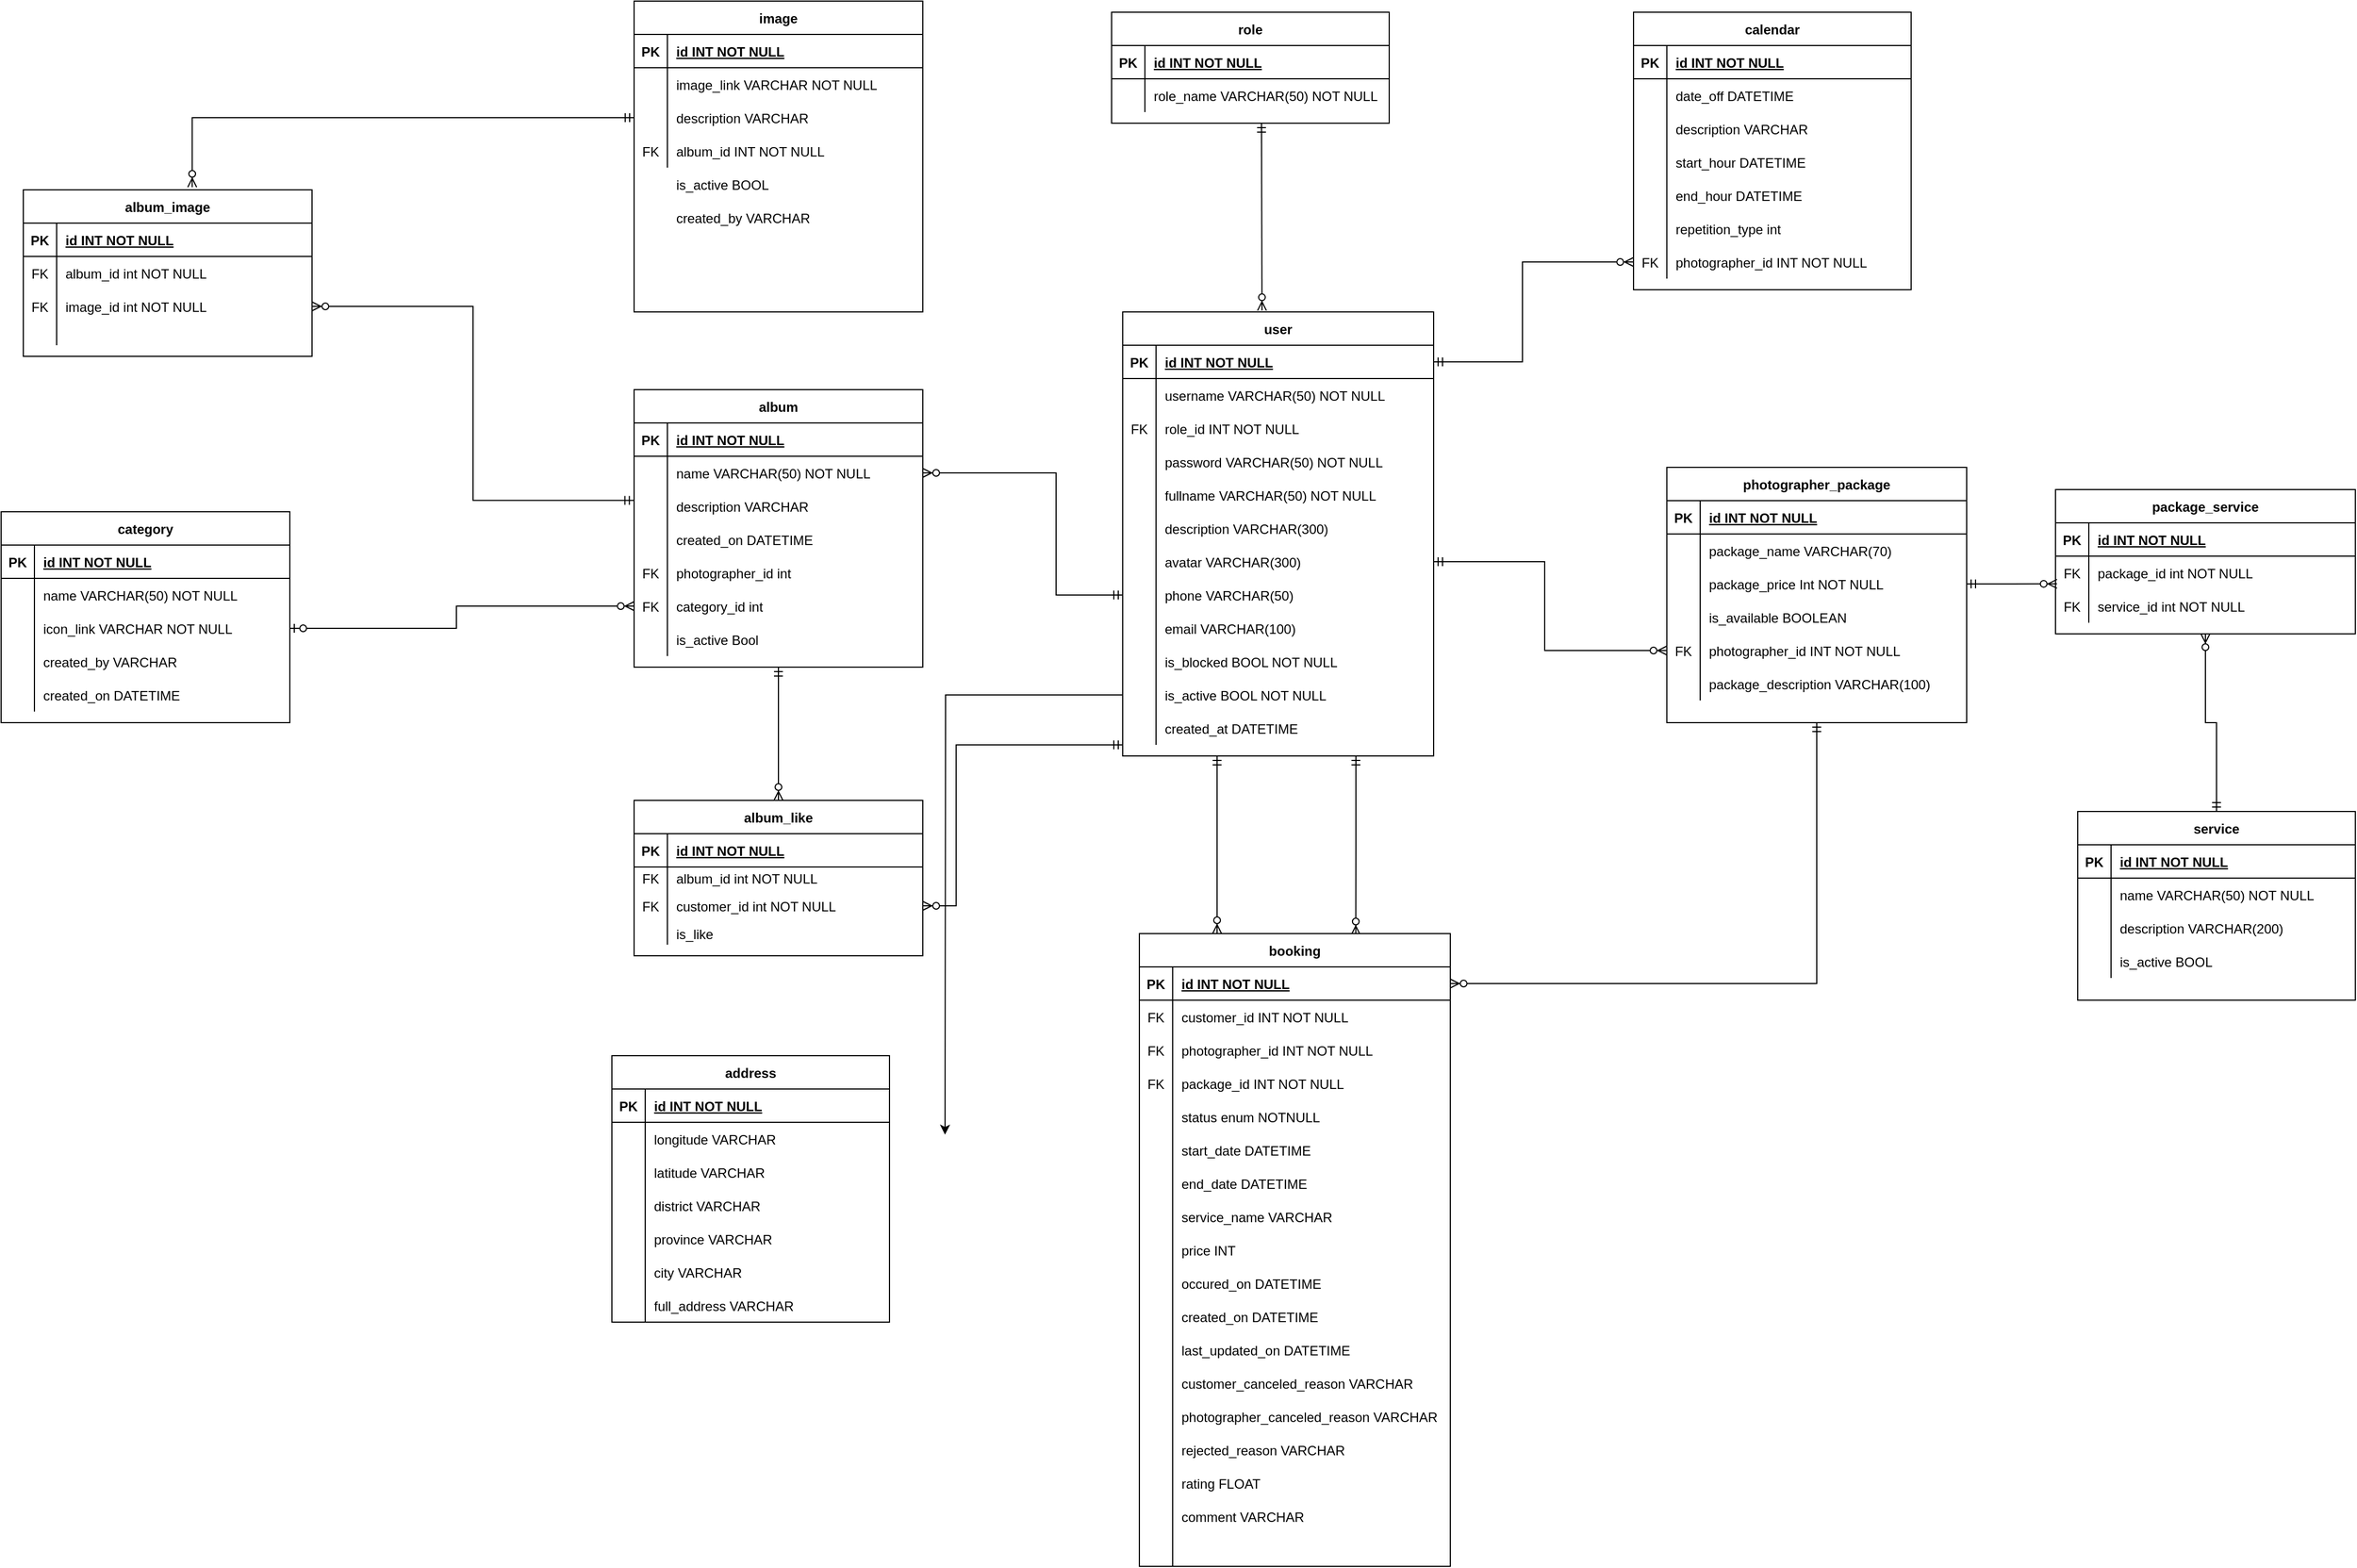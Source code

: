 <mxfile version="13.8.0" type="device"><diagram id="R2lEEEUBdFMjLlhIrx00" name="Page-1"><mxGraphModel dx="1871" dy="1712" grid="1" gridSize="10" guides="1" tooltips="1" connect="1" arrows="1" fold="1" page="1" pageScale="1" pageWidth="850" pageHeight="1100" math="0" shadow="0" extFonts="Permanent Marker^https://fonts.googleapis.com/css?family=Permanent+Marker"><root><mxCell id="0"/><mxCell id="1" parent="0"/><mxCell id="C-vyLk0tnHw3VtMMgP7b-1" value="" style="endArrow=ERzeroToMany;startArrow=ERmandOne;endFill=1;startFill=0;entryX=0.25;entryY=0;entryDx=0;entryDy=0;rounded=0;" parent="1" target="C-vyLk0tnHw3VtMMgP7b-2" edge="1"><mxGeometry width="100" height="100" relative="1" as="geometry"><mxPoint x="585" y="270" as="sourcePoint"/><mxPoint x="583" y="619" as="targetPoint"/></mxGeometry></mxCell><mxCell id="LccBs8fGpHvV1MqV1Hww-151" style="edgeStyle=orthogonalEdgeStyle;rounded=0;orthogonalLoop=1;jettySize=auto;html=1;exitX=0.75;exitY=1;exitDx=0;exitDy=0;entryX=0.696;entryY=0.002;entryDx=0;entryDy=0;startArrow=ERmandOne;startFill=0;endArrow=ERzeroToMany;endFill=1;entryPerimeter=0;" parent="1" source="C-vyLk0tnHw3VtMMgP7b-23" target="C-vyLk0tnHw3VtMMgP7b-2" edge="1"><mxGeometry relative="1" as="geometry"><Array as="points"/></mxGeometry></mxCell><mxCell id="LccBs8fGpHvV1MqV1Hww-234" style="edgeStyle=orthogonalEdgeStyle;rounded=0;orthogonalLoop=1;jettySize=auto;html=1;entryX=0;entryY=0.5;entryDx=0;entryDy=0;startArrow=ERmandOne;startFill=0;endArrow=ERzeroToMany;endFill=1;exitX=1;exitY=0.5;exitDx=0;exitDy=0;" parent="1" source="LccBs8fGpHvV1MqV1Hww-10" target="C-vyLk0tnHw3VtMMgP7b-20" edge="1"><mxGeometry relative="1" as="geometry"><Array as="points"><mxPoint x="880" y="95"/><mxPoint x="880" y="175"/></Array><mxPoint x="820" y="95" as="sourcePoint"/></mxGeometry></mxCell><mxCell id="LccBs8fGpHvV1MqV1Hww-358" style="edgeStyle=orthogonalEdgeStyle;rounded=0;orthogonalLoop=1;jettySize=auto;html=1;exitX=1;exitY=0.5;exitDx=0;exitDy=0;startArrow=ERzeroToMany;startFill=1;endArrow=ERmandOne;endFill=0;entryX=0.5;entryY=1;entryDx=0;entryDy=0;" parent="1" source="C-vyLk0tnHw3VtMMgP7b-3" target="C-vyLk0tnHw3VtMMgP7b-13" edge="1"><mxGeometry relative="1" as="geometry"><Array as="points"><mxPoint x="1125" y="475"/></Array><mxPoint x="1070" y="380" as="targetPoint"/></mxGeometry></mxCell><mxCell id="LccBs8fGpHvV1MqV1Hww-394" style="edgeStyle=orthogonalEdgeStyle;rounded=0;orthogonalLoop=1;jettySize=auto;html=1;entryX=0;entryY=0.5;entryDx=0;entryDy=0;startArrow=ERzeroToOne;startFill=1;endArrow=ERzeroToMany;endFill=1;exitX=1;exitY=0.5;exitDx=0;exitDy=0;" parent="1" source="LccBs8fGpHvV1MqV1Hww-379" target="LccBs8fGpHvV1MqV1Hww-391" edge="1"><mxGeometry relative="1" as="geometry"><Array as="points"><mxPoint x="-100" y="155"/><mxPoint x="-100" y="135"/></Array></mxGeometry></mxCell><mxCell id="LccBs8fGpHvV1MqV1Hww-452" style="edgeStyle=orthogonalEdgeStyle;rounded=0;orthogonalLoop=1;jettySize=auto;html=1;entryX=0.448;entryY=-0.003;entryDx=0;entryDy=0;startArrow=ERmandOne;startFill=0;endArrow=ERzeroToMany;endFill=1;entryPerimeter=0;" parent="1" target="C-vyLk0tnHw3VtMMgP7b-23" edge="1"><mxGeometry relative="1" as="geometry"><Array as="points"><mxPoint x="625" y="-300"/><mxPoint x="625" y="-200"/></Array><mxPoint x="625" y="-300" as="sourcePoint"/></mxGeometry></mxCell><mxCell id="LccBs8fGpHvV1MqV1Hww-477" style="edgeStyle=orthogonalEdgeStyle;rounded=0;orthogonalLoop=1;jettySize=auto;html=1;entryX=0;entryY=0.5;entryDx=0;entryDy=0;startArrow=ERmandOne;startFill=0;endArrow=ERzeroToMany;endFill=1;exitX=1;exitY=0.5;exitDx=0;exitDy=0;" parent="1" source="C-vyLk0tnHw3VtMMgP7b-24" target="LccBs8fGpHvV1MqV1Hww-478" edge="1"><mxGeometry relative="1" as="geometry"><mxPoint x="790" y="555" as="sourcePoint"/><Array as="points"><mxPoint x="860" y="-85"/><mxPoint x="860" y="-175"/></Array></mxGeometry></mxCell><mxCell id="LBNfFZ2S3ds_tjAYhdqM-1" style="edgeStyle=orthogonalEdgeStyle;rounded=0;orthogonalLoop=1;jettySize=auto;html=1;exitX=0;exitY=0.5;exitDx=0;exitDy=0;entryX=1;entryY=0.5;entryDx=0;entryDy=0;endArrow=ERzeroToMany;endFill=1;startArrow=ERmandOne;startFill=0;" parent="1" source="LccBs8fGpHvV1MqV1Hww-16" target="LccBs8fGpHvV1MqV1Hww-254" edge="1"><mxGeometry relative="1" as="geometry"><Array as="points"><mxPoint x="440" y="125"/><mxPoint x="440" y="15"/></Array></mxGeometry></mxCell><mxCell id="LBNfFZ2S3ds_tjAYhdqM-40" style="edgeStyle=orthogonalEdgeStyle;rounded=0;orthogonalLoop=1;jettySize=auto;html=1;exitX=0;exitY=0.5;exitDx=0;exitDy=0;entryX=0.585;entryY=-0.016;entryDx=0;entryDy=0;entryPerimeter=0;startArrow=ERmandOne;startFill=0;endArrow=ERzeroToMany;endFill=1;" parent="1" source="LccBs8fGpHvV1MqV1Hww-323" target="LBNfFZ2S3ds_tjAYhdqM-26" edge="1"><mxGeometry relative="1" as="geometry"/></mxCell><mxCell id="LBNfFZ2S3ds_tjAYhdqM-41" style="edgeStyle=orthogonalEdgeStyle;rounded=0;orthogonalLoop=1;jettySize=auto;html=1;exitX=-0.001;exitY=0.327;exitDx=0;exitDy=0;startArrow=ERmandOne;startFill=0;endArrow=ERzeroToMany;endFill=1;entryX=1;entryY=0.5;entryDx=0;entryDy=0;exitPerimeter=0;" parent="1" source="LccBs8fGpHvV1MqV1Hww-260" target="LBNfFZ2S3ds_tjAYhdqM-33" edge="1"><mxGeometry relative="1" as="geometry"><mxPoint x="-400" y="200" as="targetPoint"/><Array as="points"/></mxGeometry></mxCell><mxCell id="SDgNIGCJqY61ng5aipWM-22" style="edgeStyle=orthogonalEdgeStyle;rounded=0;orthogonalLoop=1;jettySize=auto;html=1;exitX=0.5;exitY=1;exitDx=0;exitDy=0;entryX=0.5;entryY=0;entryDx=0;entryDy=0;startArrow=ERmandOne;startFill=0;endArrow=ERzeroToMany;endFill=1;" parent="1" source="LccBs8fGpHvV1MqV1Hww-250" target="SDgNIGCJqY61ng5aipWM-8" edge="1"><mxGeometry relative="1" as="geometry"/></mxCell><mxCell id="SDgNIGCJqY61ng5aipWM-21" style="edgeStyle=orthogonalEdgeStyle;rounded=0;orthogonalLoop=1;jettySize=auto;html=1;endArrow=ERzeroToMany;endFill=1;startArrow=ERmandOne;startFill=0;" parent="1" target="SDgNIGCJqY61ng5aipWM-15" edge="1"><mxGeometry relative="1" as="geometry"><mxPoint x="500" y="260" as="sourcePoint"/><Array as="points"><mxPoint x="350" y="260"/><mxPoint x="350" y="405"/></Array><mxPoint x="320" y="385" as="targetPoint"/></mxGeometry></mxCell><mxCell id="LccBs8fGpHvV1MqV1Hww-316" value="image" style="shape=table;startSize=30;container=1;collapsible=1;childLayout=tableLayout;fixedRows=1;rowLines=0;fontStyle=1;align=center;resizeLast=1;" parent="1" vertex="1"><mxGeometry x="60" y="-410" width="260" height="280" as="geometry"/></mxCell><mxCell id="LccBs8fGpHvV1MqV1Hww-317" value="" style="shape=partialRectangle;collapsible=0;dropTarget=0;pointerEvents=0;fillColor=none;points=[[0,0.5],[1,0.5]];portConstraint=eastwest;top=0;left=0;right=0;bottom=1;" parent="LccBs8fGpHvV1MqV1Hww-316" vertex="1"><mxGeometry y="30" width="260" height="30" as="geometry"/></mxCell><mxCell id="LccBs8fGpHvV1MqV1Hww-318" value="PK" style="shape=partialRectangle;overflow=hidden;connectable=0;fillColor=none;top=0;left=0;bottom=0;right=0;fontStyle=1;" parent="LccBs8fGpHvV1MqV1Hww-317" vertex="1"><mxGeometry width="30" height="30" as="geometry"/></mxCell><mxCell id="LccBs8fGpHvV1MqV1Hww-319" value="id INT NOT NULL " style="shape=partialRectangle;overflow=hidden;connectable=0;fillColor=none;top=0;left=0;bottom=0;right=0;align=left;spacingLeft=6;fontStyle=5;" parent="LccBs8fGpHvV1MqV1Hww-317" vertex="1"><mxGeometry x="30" width="230" height="30" as="geometry"/></mxCell><mxCell id="LccBs8fGpHvV1MqV1Hww-320" value="" style="shape=partialRectangle;collapsible=0;dropTarget=0;pointerEvents=0;fillColor=none;points=[[0,0.5],[1,0.5]];portConstraint=eastwest;top=0;left=0;right=0;bottom=0;" parent="LccBs8fGpHvV1MqV1Hww-316" vertex="1"><mxGeometry y="60" width="260" height="30" as="geometry"/></mxCell><mxCell id="LccBs8fGpHvV1MqV1Hww-321" value="" style="shape=partialRectangle;overflow=hidden;connectable=0;fillColor=none;top=0;left=0;bottom=0;right=0;" parent="LccBs8fGpHvV1MqV1Hww-320" vertex="1"><mxGeometry width="30" height="30" as="geometry"/></mxCell><mxCell id="LccBs8fGpHvV1MqV1Hww-322" value="image_link VARCHAR NOT NULL" style="shape=partialRectangle;overflow=hidden;connectable=0;fillColor=none;top=0;left=0;bottom=0;right=0;align=left;spacingLeft=6;" parent="LccBs8fGpHvV1MqV1Hww-320" vertex="1"><mxGeometry x="30" width="230" height="30" as="geometry"/></mxCell><mxCell id="LccBs8fGpHvV1MqV1Hww-323" value="" style="shape=partialRectangle;collapsible=0;dropTarget=0;pointerEvents=0;fillColor=none;points=[[0,0.5],[1,0.5]];portConstraint=eastwest;top=0;left=0;right=0;bottom=0;" parent="LccBs8fGpHvV1MqV1Hww-316" vertex="1"><mxGeometry y="90" width="260" height="30" as="geometry"/></mxCell><mxCell id="LccBs8fGpHvV1MqV1Hww-324" value="" style="shape=partialRectangle;overflow=hidden;connectable=0;fillColor=none;top=0;left=0;bottom=0;right=0;" parent="LccBs8fGpHvV1MqV1Hww-323" vertex="1"><mxGeometry width="30" height="30" as="geometry"/></mxCell><mxCell id="LccBs8fGpHvV1MqV1Hww-325" value="description VARCHAR " style="shape=partialRectangle;overflow=hidden;connectable=0;fillColor=none;top=0;left=0;bottom=0;right=0;align=left;spacingLeft=6;" parent="LccBs8fGpHvV1MqV1Hww-323" vertex="1"><mxGeometry x="30" width="230" height="30" as="geometry"/></mxCell><mxCell id="LccBs8fGpHvV1MqV1Hww-335" value="" style="shape=partialRectangle;collapsible=0;dropTarget=0;pointerEvents=0;fillColor=none;points=[[0,0.5],[1,0.5]];portConstraint=eastwest;top=0;left=0;right=0;bottom=0;" parent="LccBs8fGpHvV1MqV1Hww-316" vertex="1"><mxGeometry y="120" width="260" height="30" as="geometry"/></mxCell><mxCell id="LccBs8fGpHvV1MqV1Hww-336" value="FK" style="shape=partialRectangle;overflow=hidden;connectable=0;fillColor=none;top=0;left=0;bottom=0;right=0;" parent="LccBs8fGpHvV1MqV1Hww-335" vertex="1"><mxGeometry width="30" height="30" as="geometry"/></mxCell><mxCell id="LccBs8fGpHvV1MqV1Hww-337" value="album_id INT NOT NULL" style="shape=partialRectangle;overflow=hidden;connectable=0;fillColor=none;top=0;left=0;bottom=0;right=0;align=left;spacingLeft=6;" parent="LccBs8fGpHvV1MqV1Hww-335" vertex="1"><mxGeometry x="30" width="230" height="30" as="geometry"/></mxCell><mxCell id="x-YP-QSl9ppHVJurUIwn-1" value="is_active BOOL" style="shape=partialRectangle;overflow=hidden;connectable=0;fillColor=none;top=0;left=0;bottom=0;right=0;align=left;spacingLeft=6;" parent="1" vertex="1"><mxGeometry x="90" y="-260" width="230" height="30" as="geometry"/></mxCell><mxCell id="LccBs8fGpHvV1MqV1Hww-250" value="album" style="shape=table;startSize=30;container=1;collapsible=1;childLayout=tableLayout;fixedRows=1;rowLines=0;fontStyle=1;align=center;resizeLast=1;" parent="1" vertex="1"><mxGeometry x="60" y="-60" width="260" height="250" as="geometry"/></mxCell><mxCell id="LccBs8fGpHvV1MqV1Hww-251" value="" style="shape=partialRectangle;collapsible=0;dropTarget=0;pointerEvents=0;fillColor=none;points=[[0,0.5],[1,0.5]];portConstraint=eastwest;top=0;left=0;right=0;bottom=1;" parent="LccBs8fGpHvV1MqV1Hww-250" vertex="1"><mxGeometry y="30" width="260" height="30" as="geometry"/></mxCell><mxCell id="LccBs8fGpHvV1MqV1Hww-252" value="PK" style="shape=partialRectangle;overflow=hidden;connectable=0;fillColor=none;top=0;left=0;bottom=0;right=0;fontStyle=1;" parent="LccBs8fGpHvV1MqV1Hww-251" vertex="1"><mxGeometry width="30" height="30" as="geometry"/></mxCell><mxCell id="LccBs8fGpHvV1MqV1Hww-253" value="id INT NOT NULL " style="shape=partialRectangle;overflow=hidden;connectable=0;fillColor=none;top=0;left=0;bottom=0;right=0;align=left;spacingLeft=6;fontStyle=5;" parent="LccBs8fGpHvV1MqV1Hww-251" vertex="1"><mxGeometry x="30" width="230" height="30" as="geometry"/></mxCell><mxCell id="LccBs8fGpHvV1MqV1Hww-254" value="" style="shape=partialRectangle;collapsible=0;dropTarget=0;pointerEvents=0;fillColor=none;points=[[0,0.5],[1,0.5]];portConstraint=eastwest;top=0;left=0;right=0;bottom=0;" parent="LccBs8fGpHvV1MqV1Hww-250" vertex="1"><mxGeometry y="60" width="260" height="30" as="geometry"/></mxCell><mxCell id="LccBs8fGpHvV1MqV1Hww-255" value="" style="shape=partialRectangle;overflow=hidden;connectable=0;fillColor=none;top=0;left=0;bottom=0;right=0;" parent="LccBs8fGpHvV1MqV1Hww-254" vertex="1"><mxGeometry width="30" height="30" as="geometry"/></mxCell><mxCell id="LccBs8fGpHvV1MqV1Hww-256" value="name VARCHAR(50) NOT NULL" style="shape=partialRectangle;overflow=hidden;connectable=0;fillColor=none;top=0;left=0;bottom=0;right=0;align=left;spacingLeft=6;" parent="LccBs8fGpHvV1MqV1Hww-254" vertex="1"><mxGeometry x="30" width="230" height="30" as="geometry"/></mxCell><mxCell id="LccBs8fGpHvV1MqV1Hww-260" value="" style="shape=partialRectangle;collapsible=0;dropTarget=0;pointerEvents=0;fillColor=none;points=[[0,0.5],[1,0.5]];portConstraint=eastwest;top=0;left=0;right=0;bottom=0;" parent="LccBs8fGpHvV1MqV1Hww-250" vertex="1"><mxGeometry y="90" width="260" height="30" as="geometry"/></mxCell><mxCell id="LccBs8fGpHvV1MqV1Hww-261" value="" style="shape=partialRectangle;overflow=hidden;connectable=0;fillColor=none;top=0;left=0;bottom=0;right=0;" parent="LccBs8fGpHvV1MqV1Hww-260" vertex="1"><mxGeometry width="30" height="30" as="geometry"/></mxCell><mxCell id="LccBs8fGpHvV1MqV1Hww-262" value="description VARCHAR " style="shape=partialRectangle;overflow=hidden;connectable=0;fillColor=none;top=0;left=0;bottom=0;right=0;align=left;spacingLeft=6;" parent="LccBs8fGpHvV1MqV1Hww-260" vertex="1"><mxGeometry x="30" width="230" height="30" as="geometry"/></mxCell><mxCell id="LccBs8fGpHvV1MqV1Hww-263" value="" style="shape=partialRectangle;collapsible=0;dropTarget=0;pointerEvents=0;fillColor=none;points=[[0,0.5],[1,0.5]];portConstraint=eastwest;top=0;left=0;right=0;bottom=0;" parent="LccBs8fGpHvV1MqV1Hww-250" vertex="1"><mxGeometry y="120" width="260" height="30" as="geometry"/></mxCell><mxCell id="LccBs8fGpHvV1MqV1Hww-264" value="" style="shape=partialRectangle;overflow=hidden;connectable=0;fillColor=none;top=0;left=0;bottom=0;right=0;" parent="LccBs8fGpHvV1MqV1Hww-263" vertex="1"><mxGeometry width="30" height="30" as="geometry"/></mxCell><mxCell id="LccBs8fGpHvV1MqV1Hww-265" value="created_on DATETIME " style="shape=partialRectangle;overflow=hidden;connectable=0;fillColor=none;top=0;left=0;bottom=0;right=0;align=left;spacingLeft=6;" parent="LccBs8fGpHvV1MqV1Hww-263" vertex="1"><mxGeometry x="30" width="230" height="30" as="geometry"/></mxCell><mxCell id="LccBs8fGpHvV1MqV1Hww-266" value="" style="shape=partialRectangle;collapsible=0;dropTarget=0;pointerEvents=0;fillColor=none;points=[[0,0.5],[1,0.5]];portConstraint=eastwest;top=0;left=0;right=0;bottom=0;" parent="LccBs8fGpHvV1MqV1Hww-250" vertex="1"><mxGeometry y="150" width="260" height="30" as="geometry"/></mxCell><mxCell id="LccBs8fGpHvV1MqV1Hww-267" value="FK" style="shape=partialRectangle;overflow=hidden;connectable=0;fillColor=none;top=0;left=0;bottom=0;right=0;" parent="LccBs8fGpHvV1MqV1Hww-266" vertex="1"><mxGeometry width="30" height="30" as="geometry"/></mxCell><mxCell id="LccBs8fGpHvV1MqV1Hww-268" value="photographer_id int " style="shape=partialRectangle;overflow=hidden;connectable=0;fillColor=none;top=0;left=0;bottom=0;right=0;align=left;spacingLeft=6;" parent="LccBs8fGpHvV1MqV1Hww-266" vertex="1"><mxGeometry x="30" width="230" height="30" as="geometry"/></mxCell><mxCell id="LccBs8fGpHvV1MqV1Hww-391" value="" style="shape=partialRectangle;collapsible=0;dropTarget=0;pointerEvents=0;fillColor=none;points=[[0,0.5],[1,0.5]];portConstraint=eastwest;top=0;left=0;right=0;bottom=0;" parent="LccBs8fGpHvV1MqV1Hww-250" vertex="1"><mxGeometry y="180" width="260" height="30" as="geometry"/></mxCell><mxCell id="LccBs8fGpHvV1MqV1Hww-392" value="FK" style="shape=partialRectangle;overflow=hidden;connectable=0;fillColor=none;top=0;left=0;bottom=0;right=0;" parent="LccBs8fGpHvV1MqV1Hww-391" vertex="1"><mxGeometry width="30" height="30" as="geometry"/></mxCell><mxCell id="LccBs8fGpHvV1MqV1Hww-393" value="category_id int " style="shape=partialRectangle;overflow=hidden;connectable=0;fillColor=none;top=0;left=0;bottom=0;right=0;align=left;spacingLeft=6;" parent="LccBs8fGpHvV1MqV1Hww-391" vertex="1"><mxGeometry x="30" width="230" height="30" as="geometry"/></mxCell><mxCell id="LccBs8fGpHvV1MqV1Hww-269" value="" style="shape=partialRectangle;collapsible=0;dropTarget=0;pointerEvents=0;fillColor=none;points=[[0,0.5],[1,0.5]];portConstraint=eastwest;top=0;left=0;right=0;bottom=0;" parent="LccBs8fGpHvV1MqV1Hww-250" vertex="1"><mxGeometry y="210" width="260" height="30" as="geometry"/></mxCell><mxCell id="LccBs8fGpHvV1MqV1Hww-270" value="" style="shape=partialRectangle;overflow=hidden;connectable=0;fillColor=none;top=0;left=0;bottom=0;right=0;" parent="LccBs8fGpHvV1MqV1Hww-269" vertex="1"><mxGeometry width="30" height="30" as="geometry"/></mxCell><mxCell id="LccBs8fGpHvV1MqV1Hww-271" value="is_active Bool" style="shape=partialRectangle;overflow=hidden;connectable=0;fillColor=none;top=0;left=0;bottom=0;right=0;align=left;spacingLeft=6;" parent="LccBs8fGpHvV1MqV1Hww-269" vertex="1"><mxGeometry x="30" width="230" height="30" as="geometry"/></mxCell><mxCell id="x-YP-QSl9ppHVJurUIwn-3" value="created_by VARCHAR" style="shape=partialRectangle;overflow=hidden;connectable=0;fillColor=none;top=0;left=0;bottom=0;right=0;align=left;spacingLeft=6;" parent="1" vertex="1"><mxGeometry x="90" y="-230" width="230" height="30" as="geometry"/></mxCell><mxCell id="SDgNIGCJqY61ng5aipWM-8" value="album_like" style="shape=table;startSize=30;container=1;collapsible=1;childLayout=tableLayout;fixedRows=1;rowLines=0;fontStyle=1;align=center;resizeLast=1;" parent="1" vertex="1"><mxGeometry x="60" y="310" width="260.0" height="140" as="geometry"/></mxCell><mxCell id="SDgNIGCJqY61ng5aipWM-9" value="" style="shape=partialRectangle;collapsible=0;dropTarget=0;pointerEvents=0;fillColor=none;points=[[0,0.5],[1,0.5]];portConstraint=eastwest;top=0;left=0;right=0;bottom=1;" parent="SDgNIGCJqY61ng5aipWM-8" vertex="1"><mxGeometry y="30" width="260.0" height="30" as="geometry"/></mxCell><mxCell id="SDgNIGCJqY61ng5aipWM-10" value="PK" style="shape=partialRectangle;overflow=hidden;connectable=0;fillColor=none;top=0;left=0;bottom=0;right=0;fontStyle=1;" parent="SDgNIGCJqY61ng5aipWM-9" vertex="1"><mxGeometry width="30" height="30" as="geometry"/></mxCell><mxCell id="SDgNIGCJqY61ng5aipWM-11" value="id INT NOT NULL" style="shape=partialRectangle;overflow=hidden;connectable=0;fillColor=none;top=0;left=0;bottom=0;right=0;align=left;spacingLeft=6;fontStyle=5;" parent="SDgNIGCJqY61ng5aipWM-9" vertex="1"><mxGeometry x="30" width="230.0" height="30" as="geometry"/></mxCell><mxCell id="SDgNIGCJqY61ng5aipWM-12" value="" style="shape=partialRectangle;collapsible=0;dropTarget=0;pointerEvents=0;fillColor=none;points=[[0,0.5],[1,0.5]];portConstraint=eastwest;top=0;left=0;right=0;bottom=0;" parent="SDgNIGCJqY61ng5aipWM-8" vertex="1"><mxGeometry y="60" width="260.0" height="20" as="geometry"/></mxCell><mxCell id="SDgNIGCJqY61ng5aipWM-13" value="FK" style="shape=partialRectangle;overflow=hidden;connectable=0;fillColor=none;top=0;left=0;bottom=0;right=0;" parent="SDgNIGCJqY61ng5aipWM-12" vertex="1"><mxGeometry width="30" height="20" as="geometry"/></mxCell><mxCell id="SDgNIGCJqY61ng5aipWM-14" value="album_id int NOT NULL" style="shape=partialRectangle;overflow=hidden;connectable=0;fillColor=none;top=0;left=0;bottom=0;right=0;align=left;spacingLeft=6;" parent="SDgNIGCJqY61ng5aipWM-12" vertex="1"><mxGeometry x="30" width="230.0" height="20" as="geometry"/></mxCell><mxCell id="SDgNIGCJqY61ng5aipWM-15" value="" style="shape=partialRectangle;collapsible=0;dropTarget=0;pointerEvents=0;fillColor=none;points=[[0,0.5],[1,0.5]];portConstraint=eastwest;top=0;left=0;right=0;bottom=0;" parent="SDgNIGCJqY61ng5aipWM-8" vertex="1"><mxGeometry y="80" width="260.0" height="30" as="geometry"/></mxCell><mxCell id="SDgNIGCJqY61ng5aipWM-16" value="FK" style="shape=partialRectangle;overflow=hidden;connectable=0;fillColor=none;top=0;left=0;bottom=0;right=0;" parent="SDgNIGCJqY61ng5aipWM-15" vertex="1"><mxGeometry width="30" height="30" as="geometry"/></mxCell><mxCell id="SDgNIGCJqY61ng5aipWM-17" value="customer_id int NOT NULL" style="shape=partialRectangle;overflow=hidden;connectable=0;fillColor=none;top=0;left=0;bottom=0;right=0;align=left;spacingLeft=6;" parent="SDgNIGCJqY61ng5aipWM-15" vertex="1"><mxGeometry x="30" width="230.0" height="30" as="geometry"/></mxCell><mxCell id="SDgNIGCJqY61ng5aipWM-18" value="" style="shape=partialRectangle;collapsible=0;dropTarget=0;pointerEvents=0;fillColor=none;points=[[0,0.5],[1,0.5]];portConstraint=eastwest;top=0;left=0;right=0;bottom=0;" parent="SDgNIGCJqY61ng5aipWM-8" vertex="1"><mxGeometry y="110" width="260.0" height="20" as="geometry"/></mxCell><mxCell id="SDgNIGCJqY61ng5aipWM-19" value="" style="shape=partialRectangle;overflow=hidden;connectable=0;fillColor=none;top=0;left=0;bottom=0;right=0;" parent="SDgNIGCJqY61ng5aipWM-18" vertex="1"><mxGeometry width="30" height="20" as="geometry"/></mxCell><mxCell id="SDgNIGCJqY61ng5aipWM-20" value="is_like" style="shape=partialRectangle;overflow=hidden;connectable=0;fillColor=none;top=0;left=0;bottom=0;right=0;align=left;spacingLeft=6;" parent="SDgNIGCJqY61ng5aipWM-18" vertex="1"><mxGeometry x="30" width="230.0" height="20" as="geometry"/></mxCell><mxCell id="efdLfBO74hr-GGiW0qwI-1" style="edgeStyle=orthogonalEdgeStyle;rounded=0;orthogonalLoop=1;jettySize=auto;html=1;entryX=0.005;entryY=0.831;entryDx=0;entryDy=0;entryPerimeter=0;startArrow=ERmandOne;startFill=0;endArrow=ERzeroToMany;endFill=1;exitX=1;exitY=0.5;exitDx=0;exitDy=0;" parent="1" source="SDgNIGCJqY61ng5aipWM-1" target="x-YP-QSl9ppHVJurUIwn-13" edge="1"><mxGeometry relative="1" as="geometry"><mxPoint x="1290" y="135" as="sourcePoint"/><Array as="points"/></mxGeometry></mxCell><mxCell id="efdLfBO74hr-GGiW0qwI-3" style="edgeStyle=orthogonalEdgeStyle;rounded=0;orthogonalLoop=1;jettySize=auto;html=1;startArrow=ERmandOne;startFill=0;endArrow=ERzeroToMany;endFill=1;exitX=0.5;exitY=0;exitDx=0;exitDy=0;entryX=0.5;entryY=1;entryDx=0;entryDy=0;" parent="1" source="LccBs8fGpHvV1MqV1Hww-205" target="x-YP-QSl9ppHVJurUIwn-9" edge="1"><mxGeometry relative="1" as="geometry"><mxPoint x="1270" y="360" as="sourcePoint"/><mxPoint x="1485" y="180" as="targetPoint"/><Array as="points"><mxPoint x="1485" y="240"/><mxPoint x="1475" y="240"/></Array></mxGeometry></mxCell><mxCell id="LccBs8fGpHvV1MqV1Hww-467" value="calendar" style="shape=table;startSize=30;container=1;collapsible=1;childLayout=tableLayout;fixedRows=1;rowLines=0;fontStyle=1;align=center;resizeLast=1;" parent="1" vertex="1"><mxGeometry x="960" y="-400" width="250" height="250" as="geometry"/></mxCell><mxCell id="LccBs8fGpHvV1MqV1Hww-468" value="" style="shape=partialRectangle;collapsible=0;dropTarget=0;pointerEvents=0;fillColor=none;points=[[0,0.5],[1,0.5]];portConstraint=eastwest;top=0;left=0;right=0;bottom=1;" parent="LccBs8fGpHvV1MqV1Hww-467" vertex="1"><mxGeometry y="30" width="250" height="30" as="geometry"/></mxCell><mxCell id="LccBs8fGpHvV1MqV1Hww-469" value="PK" style="shape=partialRectangle;overflow=hidden;connectable=0;fillColor=none;top=0;left=0;bottom=0;right=0;fontStyle=1;" parent="LccBs8fGpHvV1MqV1Hww-468" vertex="1"><mxGeometry width="30" height="30" as="geometry"/></mxCell><mxCell id="LccBs8fGpHvV1MqV1Hww-470" value="id INT NOT NULL " style="shape=partialRectangle;overflow=hidden;connectable=0;fillColor=none;top=0;left=0;bottom=0;right=0;align=left;spacingLeft=6;fontStyle=5;" parent="LccBs8fGpHvV1MqV1Hww-468" vertex="1"><mxGeometry x="30" width="220" height="30" as="geometry"/></mxCell><mxCell id="LccBs8fGpHvV1MqV1Hww-471" value="" style="shape=partialRectangle;collapsible=0;dropTarget=0;pointerEvents=0;fillColor=none;points=[[0,0.5],[1,0.5]];portConstraint=eastwest;top=0;left=0;right=0;bottom=0;" parent="LccBs8fGpHvV1MqV1Hww-467" vertex="1"><mxGeometry y="60" width="250" height="30" as="geometry"/></mxCell><mxCell id="LccBs8fGpHvV1MqV1Hww-472" value="" style="shape=partialRectangle;overflow=hidden;connectable=0;fillColor=none;top=0;left=0;bottom=0;right=0;" parent="LccBs8fGpHvV1MqV1Hww-471" vertex="1"><mxGeometry width="30" height="30" as="geometry"/></mxCell><mxCell id="LccBs8fGpHvV1MqV1Hww-473" value="date_off DATETIME " style="shape=partialRectangle;overflow=hidden;connectable=0;fillColor=none;top=0;left=0;bottom=0;right=0;align=left;spacingLeft=6;" parent="LccBs8fGpHvV1MqV1Hww-471" vertex="1"><mxGeometry x="30" width="220" height="30" as="geometry"/></mxCell><mxCell id="LccBs8fGpHvV1MqV1Hww-474" value="" style="shape=partialRectangle;collapsible=0;dropTarget=0;pointerEvents=0;fillColor=none;points=[[0,0.5],[1,0.5]];portConstraint=eastwest;top=0;left=0;right=0;bottom=0;" parent="LccBs8fGpHvV1MqV1Hww-467" vertex="1"><mxGeometry y="90" width="250" height="30" as="geometry"/></mxCell><mxCell id="LccBs8fGpHvV1MqV1Hww-475" value="" style="shape=partialRectangle;overflow=hidden;connectable=0;fillColor=none;top=0;left=0;bottom=0;right=0;" parent="LccBs8fGpHvV1MqV1Hww-474" vertex="1"><mxGeometry width="30" height="30" as="geometry"/></mxCell><mxCell id="LccBs8fGpHvV1MqV1Hww-476" value="description VARCHAR" style="shape=partialRectangle;overflow=hidden;connectable=0;fillColor=none;top=0;left=0;bottom=0;right=0;align=left;spacingLeft=6;" parent="LccBs8fGpHvV1MqV1Hww-474" vertex="1"><mxGeometry x="30" width="220" height="30" as="geometry"/></mxCell><mxCell id="SDgNIGCJqY61ng5aipWM-24" value="" style="shape=partialRectangle;collapsible=0;dropTarget=0;pointerEvents=0;fillColor=none;points=[[0,0.5],[1,0.5]];portConstraint=eastwest;top=0;left=0;right=0;bottom=0;" parent="LccBs8fGpHvV1MqV1Hww-467" vertex="1"><mxGeometry y="120" width="250" height="30" as="geometry"/></mxCell><mxCell id="SDgNIGCJqY61ng5aipWM-25" value="" style="shape=partialRectangle;overflow=hidden;connectable=0;fillColor=none;top=0;left=0;bottom=0;right=0;" parent="SDgNIGCJqY61ng5aipWM-24" vertex="1"><mxGeometry width="30" height="30" as="geometry"/></mxCell><mxCell id="SDgNIGCJqY61ng5aipWM-26" value="start_hour DATETIME " style="shape=partialRectangle;overflow=hidden;connectable=0;fillColor=none;top=0;left=0;bottom=0;right=0;align=left;spacingLeft=6;" parent="SDgNIGCJqY61ng5aipWM-24" vertex="1"><mxGeometry x="30" width="220" height="30" as="geometry"/></mxCell><mxCell id="SDgNIGCJqY61ng5aipWM-27" value="" style="shape=partialRectangle;collapsible=0;dropTarget=0;pointerEvents=0;fillColor=none;points=[[0,0.5],[1,0.5]];portConstraint=eastwest;top=0;left=0;right=0;bottom=0;" parent="LccBs8fGpHvV1MqV1Hww-467" vertex="1"><mxGeometry y="150" width="250" height="30" as="geometry"/></mxCell><mxCell id="SDgNIGCJqY61ng5aipWM-28" value="" style="shape=partialRectangle;overflow=hidden;connectable=0;fillColor=none;top=0;left=0;bottom=0;right=0;" parent="SDgNIGCJqY61ng5aipWM-27" vertex="1"><mxGeometry width="30" height="30" as="geometry"/></mxCell><mxCell id="SDgNIGCJqY61ng5aipWM-29" value="end_hour DATETIME " style="shape=partialRectangle;overflow=hidden;connectable=0;fillColor=none;top=0;left=0;bottom=0;right=0;align=left;spacingLeft=6;" parent="SDgNIGCJqY61ng5aipWM-27" vertex="1"><mxGeometry x="30" width="220" height="30" as="geometry"/></mxCell><mxCell id="SDgNIGCJqY61ng5aipWM-30" value="" style="shape=partialRectangle;collapsible=0;dropTarget=0;pointerEvents=0;fillColor=none;points=[[0,0.5],[1,0.5]];portConstraint=eastwest;top=0;left=0;right=0;bottom=0;" parent="LccBs8fGpHvV1MqV1Hww-467" vertex="1"><mxGeometry y="180" width="250" height="30" as="geometry"/></mxCell><mxCell id="SDgNIGCJqY61ng5aipWM-31" value="" style="shape=partialRectangle;overflow=hidden;connectable=0;fillColor=none;top=0;left=0;bottom=0;right=0;" parent="SDgNIGCJqY61ng5aipWM-30" vertex="1"><mxGeometry width="30" height="30" as="geometry"/></mxCell><mxCell id="SDgNIGCJqY61ng5aipWM-32" value="repetition_type int" style="shape=partialRectangle;overflow=hidden;connectable=0;fillColor=none;top=0;left=0;bottom=0;right=0;align=left;spacingLeft=6;" parent="SDgNIGCJqY61ng5aipWM-30" vertex="1"><mxGeometry x="30" width="220" height="30" as="geometry"/></mxCell><mxCell id="LccBs8fGpHvV1MqV1Hww-478" value="" style="shape=partialRectangle;collapsible=0;dropTarget=0;pointerEvents=0;fillColor=none;points=[[0,0.5],[1,0.5]];portConstraint=eastwest;top=0;left=0;right=0;bottom=0;" parent="LccBs8fGpHvV1MqV1Hww-467" vertex="1"><mxGeometry y="210" width="250" height="30" as="geometry"/></mxCell><mxCell id="LccBs8fGpHvV1MqV1Hww-479" value="FK" style="shape=partialRectangle;overflow=hidden;connectable=0;fillColor=none;top=0;left=0;bottom=0;right=0;" parent="LccBs8fGpHvV1MqV1Hww-478" vertex="1"><mxGeometry width="30" height="30" as="geometry"/></mxCell><mxCell id="LccBs8fGpHvV1MqV1Hww-480" value="photographer_id INT NOT NULL" style="shape=partialRectangle;overflow=hidden;connectable=0;fillColor=none;top=0;left=0;bottom=0;right=0;align=left;spacingLeft=6;" parent="LccBs8fGpHvV1MqV1Hww-478" vertex="1"><mxGeometry x="30" width="220" height="30" as="geometry"/></mxCell><mxCell id="C-vyLk0tnHw3VtMMgP7b-23" value="user" style="shape=table;startSize=30;container=1;collapsible=1;childLayout=tableLayout;fixedRows=1;rowLines=0;fontStyle=1;align=center;resizeLast=1;" parent="1" vertex="1"><mxGeometry x="500" y="-130" width="280" height="400" as="geometry"/></mxCell><mxCell id="C-vyLk0tnHw3VtMMgP7b-24" value="" style="shape=partialRectangle;collapsible=0;dropTarget=0;pointerEvents=0;fillColor=none;points=[[0,0.5],[1,0.5]];portConstraint=eastwest;top=0;left=0;right=0;bottom=1;" parent="C-vyLk0tnHw3VtMMgP7b-23" vertex="1"><mxGeometry y="30" width="280" height="30" as="geometry"/></mxCell><mxCell id="C-vyLk0tnHw3VtMMgP7b-25" value="PK" style="shape=partialRectangle;overflow=hidden;connectable=0;fillColor=none;top=0;left=0;bottom=0;right=0;fontStyle=1;" parent="C-vyLk0tnHw3VtMMgP7b-24" vertex="1"><mxGeometry width="30" height="30" as="geometry"/></mxCell><mxCell id="C-vyLk0tnHw3VtMMgP7b-26" value="id INT NOT NULL " style="shape=partialRectangle;overflow=hidden;connectable=0;fillColor=none;top=0;left=0;bottom=0;right=0;align=left;spacingLeft=6;fontStyle=5;" parent="C-vyLk0tnHw3VtMMgP7b-24" vertex="1"><mxGeometry x="30" width="250" height="30" as="geometry"/></mxCell><mxCell id="C-vyLk0tnHw3VtMMgP7b-27" value="" style="shape=partialRectangle;collapsible=0;dropTarget=0;pointerEvents=0;fillColor=none;points=[[0,0.5],[1,0.5]];portConstraint=eastwest;top=0;left=0;right=0;bottom=0;" parent="C-vyLk0tnHw3VtMMgP7b-23" vertex="1"><mxGeometry y="60" width="280" height="30" as="geometry"/></mxCell><mxCell id="C-vyLk0tnHw3VtMMgP7b-28" value="" style="shape=partialRectangle;overflow=hidden;connectable=0;fillColor=none;top=0;left=0;bottom=0;right=0;" parent="C-vyLk0tnHw3VtMMgP7b-27" vertex="1"><mxGeometry width="30" height="30" as="geometry"/></mxCell><mxCell id="C-vyLk0tnHw3VtMMgP7b-29" value="username VARCHAR(50) NOT NULL" style="shape=partialRectangle;overflow=hidden;connectable=0;fillColor=none;top=0;left=0;bottom=0;right=0;align=left;spacingLeft=6;" parent="C-vyLk0tnHw3VtMMgP7b-27" vertex="1"><mxGeometry x="30" width="250" height="30" as="geometry"/></mxCell><mxCell id="LccBs8fGpHvV1MqV1Hww-13" value="" style="shape=partialRectangle;collapsible=0;dropTarget=0;pointerEvents=0;fillColor=none;points=[[0,0.5],[1,0.5]];portConstraint=eastwest;top=0;left=0;right=0;bottom=0;" parent="C-vyLk0tnHw3VtMMgP7b-23" vertex="1"><mxGeometry y="90" width="280" height="30" as="geometry"/></mxCell><mxCell id="LccBs8fGpHvV1MqV1Hww-14" value="FK" style="shape=partialRectangle;overflow=hidden;connectable=0;fillColor=none;top=0;left=0;bottom=0;right=0;" parent="LccBs8fGpHvV1MqV1Hww-13" vertex="1"><mxGeometry width="30" height="30" as="geometry"/></mxCell><mxCell id="LccBs8fGpHvV1MqV1Hww-15" value="role_id INT NOT NULL" style="shape=partialRectangle;overflow=hidden;connectable=0;fillColor=none;top=0;left=0;bottom=0;right=0;align=left;spacingLeft=6;" parent="LccBs8fGpHvV1MqV1Hww-13" vertex="1"><mxGeometry x="30" width="250" height="30" as="geometry"/></mxCell><mxCell id="LccBs8fGpHvV1MqV1Hww-1" value="" style="shape=partialRectangle;collapsible=0;dropTarget=0;pointerEvents=0;fillColor=none;points=[[0,0.5],[1,0.5]];portConstraint=eastwest;top=0;left=0;right=0;bottom=0;" parent="C-vyLk0tnHw3VtMMgP7b-23" vertex="1"><mxGeometry y="120" width="280" height="30" as="geometry"/></mxCell><mxCell id="LccBs8fGpHvV1MqV1Hww-2" value="" style="shape=partialRectangle;overflow=hidden;connectable=0;fillColor=none;top=0;left=0;bottom=0;right=0;" parent="LccBs8fGpHvV1MqV1Hww-1" vertex="1"><mxGeometry width="30" height="30" as="geometry"/></mxCell><mxCell id="LccBs8fGpHvV1MqV1Hww-3" value="password VARCHAR(50) NOT NULL" style="shape=partialRectangle;overflow=hidden;connectable=0;fillColor=none;top=0;left=0;bottom=0;right=0;align=left;spacingLeft=6;" parent="LccBs8fGpHvV1MqV1Hww-1" vertex="1"><mxGeometry x="30" width="250" height="30" as="geometry"/></mxCell><mxCell id="LccBs8fGpHvV1MqV1Hww-22" value="" style="shape=partialRectangle;collapsible=0;dropTarget=0;pointerEvents=0;fillColor=none;points=[[0,0.5],[1,0.5]];portConstraint=eastwest;top=0;left=0;right=0;bottom=0;" parent="C-vyLk0tnHw3VtMMgP7b-23" vertex="1"><mxGeometry y="150" width="280" height="30" as="geometry"/></mxCell><mxCell id="LccBs8fGpHvV1MqV1Hww-23" value="" style="shape=partialRectangle;overflow=hidden;connectable=0;fillColor=none;top=0;left=0;bottom=0;right=0;" parent="LccBs8fGpHvV1MqV1Hww-22" vertex="1"><mxGeometry width="30" height="30" as="geometry"/></mxCell><mxCell id="LccBs8fGpHvV1MqV1Hww-24" value="fullname VARCHAR(50) NOT NULL" style="shape=partialRectangle;overflow=hidden;connectable=0;fillColor=none;top=0;left=0;bottom=0;right=0;align=left;spacingLeft=6;" parent="LccBs8fGpHvV1MqV1Hww-22" vertex="1"><mxGeometry x="30" width="250" height="30" as="geometry"/></mxCell><mxCell id="LccBs8fGpHvV1MqV1Hww-4" value="" style="shape=partialRectangle;collapsible=0;dropTarget=0;pointerEvents=0;fillColor=none;points=[[0,0.5],[1,0.5]];portConstraint=eastwest;top=0;left=0;right=0;bottom=0;" parent="C-vyLk0tnHw3VtMMgP7b-23" vertex="1"><mxGeometry y="180" width="280" height="30" as="geometry"/></mxCell><mxCell id="LccBs8fGpHvV1MqV1Hww-5" value="" style="shape=partialRectangle;overflow=hidden;connectable=0;fillColor=none;top=0;left=0;bottom=0;right=0;" parent="LccBs8fGpHvV1MqV1Hww-4" vertex="1"><mxGeometry width="30" height="30" as="geometry"/></mxCell><mxCell id="LccBs8fGpHvV1MqV1Hww-6" value="description VARCHAR(300)" style="shape=partialRectangle;overflow=hidden;connectable=0;fillColor=none;top=0;left=0;bottom=0;right=0;align=left;spacingLeft=6;" parent="LccBs8fGpHvV1MqV1Hww-4" vertex="1"><mxGeometry x="30" width="250" height="30" as="geometry"/></mxCell><mxCell id="LccBs8fGpHvV1MqV1Hww-10" value="" style="shape=partialRectangle;collapsible=0;dropTarget=0;pointerEvents=0;fillColor=none;points=[[0,0.5],[1,0.5]];portConstraint=eastwest;top=0;left=0;right=0;bottom=0;" parent="C-vyLk0tnHw3VtMMgP7b-23" vertex="1"><mxGeometry y="210" width="280" height="30" as="geometry"/></mxCell><mxCell id="LccBs8fGpHvV1MqV1Hww-11" value="" style="shape=partialRectangle;overflow=hidden;connectable=0;fillColor=none;top=0;left=0;bottom=0;right=0;" parent="LccBs8fGpHvV1MqV1Hww-10" vertex="1"><mxGeometry width="30" height="30" as="geometry"/></mxCell><mxCell id="LccBs8fGpHvV1MqV1Hww-12" value="avatar VARCHAR(300)" style="shape=partialRectangle;overflow=hidden;connectable=0;fillColor=none;top=0;left=0;bottom=0;right=0;align=left;spacingLeft=6;" parent="LccBs8fGpHvV1MqV1Hww-10" vertex="1"><mxGeometry x="30" width="250" height="30" as="geometry"/></mxCell><mxCell id="LccBs8fGpHvV1MqV1Hww-16" value="" style="shape=partialRectangle;collapsible=0;dropTarget=0;pointerEvents=0;fillColor=none;points=[[0,0.5],[1,0.5]];portConstraint=eastwest;top=0;left=0;right=0;bottom=0;" parent="C-vyLk0tnHw3VtMMgP7b-23" vertex="1"><mxGeometry y="240" width="280" height="30" as="geometry"/></mxCell><mxCell id="LccBs8fGpHvV1MqV1Hww-17" value="" style="shape=partialRectangle;overflow=hidden;connectable=0;fillColor=none;top=0;left=0;bottom=0;right=0;" parent="LccBs8fGpHvV1MqV1Hww-16" vertex="1"><mxGeometry width="30" height="30" as="geometry"/></mxCell><mxCell id="LccBs8fGpHvV1MqV1Hww-18" value="phone VARCHAR(50) " style="shape=partialRectangle;overflow=hidden;connectable=0;fillColor=none;top=0;left=0;bottom=0;right=0;align=left;spacingLeft=6;" parent="LccBs8fGpHvV1MqV1Hww-16" vertex="1"><mxGeometry x="30" width="250" height="30" as="geometry"/></mxCell><mxCell id="LccBs8fGpHvV1MqV1Hww-19" value="" style="shape=partialRectangle;collapsible=0;dropTarget=0;pointerEvents=0;fillColor=none;points=[[0,0.5],[1,0.5]];portConstraint=eastwest;top=0;left=0;right=0;bottom=0;" parent="C-vyLk0tnHw3VtMMgP7b-23" vertex="1"><mxGeometry y="270" width="280" height="30" as="geometry"/></mxCell><mxCell id="LccBs8fGpHvV1MqV1Hww-20" value="" style="shape=partialRectangle;overflow=hidden;connectable=0;fillColor=none;top=0;left=0;bottom=0;right=0;" parent="LccBs8fGpHvV1MqV1Hww-19" vertex="1"><mxGeometry width="30" height="30" as="geometry"/></mxCell><mxCell id="LccBs8fGpHvV1MqV1Hww-21" value="email VARCHAR(100)" style="shape=partialRectangle;overflow=hidden;connectable=0;fillColor=none;top=0;left=0;bottom=0;right=0;align=left;spacingLeft=6;" parent="LccBs8fGpHvV1MqV1Hww-19" vertex="1"><mxGeometry x="30" width="250" height="30" as="geometry"/></mxCell><mxCell id="LccBs8fGpHvV1MqV1Hww-442" value="" style="shape=partialRectangle;collapsible=0;dropTarget=0;pointerEvents=0;fillColor=none;points=[[0,0.5],[1,0.5]];portConstraint=eastwest;top=0;left=0;right=0;bottom=0;" parent="C-vyLk0tnHw3VtMMgP7b-23" vertex="1"><mxGeometry y="300" width="280" height="30" as="geometry"/></mxCell><mxCell id="LccBs8fGpHvV1MqV1Hww-443" value="" style="shape=partialRectangle;overflow=hidden;connectable=0;fillColor=none;top=0;left=0;bottom=0;right=0;" parent="LccBs8fGpHvV1MqV1Hww-442" vertex="1"><mxGeometry width="30" height="30" as="geometry"/></mxCell><mxCell id="LccBs8fGpHvV1MqV1Hww-444" value="is_blocked BOOL NOT NULL" style="shape=partialRectangle;overflow=hidden;connectable=0;fillColor=none;top=0;left=0;bottom=0;right=0;align=left;spacingLeft=6;" parent="LccBs8fGpHvV1MqV1Hww-442" vertex="1"><mxGeometry x="30" width="250" height="30" as="geometry"/></mxCell><mxCell id="LccBs8fGpHvV1MqV1Hww-445" value="" style="shape=partialRectangle;collapsible=0;dropTarget=0;pointerEvents=0;fillColor=none;points=[[0,0.5],[1,0.5]];portConstraint=eastwest;top=0;left=0;right=0;bottom=0;" parent="C-vyLk0tnHw3VtMMgP7b-23" vertex="1"><mxGeometry y="330" width="280" height="30" as="geometry"/></mxCell><mxCell id="LccBs8fGpHvV1MqV1Hww-446" value="" style="shape=partialRectangle;overflow=hidden;connectable=0;fillColor=none;top=0;left=0;bottom=0;right=0;" parent="LccBs8fGpHvV1MqV1Hww-445" vertex="1"><mxGeometry width="30" height="30" as="geometry"/></mxCell><mxCell id="LccBs8fGpHvV1MqV1Hww-447" value="is_active BOOL NOT NULL" style="shape=partialRectangle;overflow=hidden;connectable=0;fillColor=none;top=0;left=0;bottom=0;right=0;align=left;spacingLeft=6;" parent="LccBs8fGpHvV1MqV1Hww-445" vertex="1"><mxGeometry x="30" width="250" height="30" as="geometry"/></mxCell><mxCell id="LccBs8fGpHvV1MqV1Hww-449" value="" style="shape=partialRectangle;collapsible=0;dropTarget=0;pointerEvents=0;fillColor=none;points=[[0,0.5],[1,0.5]];portConstraint=eastwest;top=0;left=0;right=0;bottom=0;" parent="C-vyLk0tnHw3VtMMgP7b-23" vertex="1"><mxGeometry y="360" width="280" height="30" as="geometry"/></mxCell><mxCell id="LccBs8fGpHvV1MqV1Hww-450" value="" style="shape=partialRectangle;overflow=hidden;connectable=0;fillColor=none;top=0;left=0;bottom=0;right=0;" parent="LccBs8fGpHvV1MqV1Hww-449" vertex="1"><mxGeometry width="30" height="30" as="geometry"/></mxCell><mxCell id="LccBs8fGpHvV1MqV1Hww-451" value="created_at DATETIME" style="shape=partialRectangle;overflow=hidden;connectable=0;fillColor=none;top=0;left=0;bottom=0;right=0;align=left;spacingLeft=6;" parent="LccBs8fGpHvV1MqV1Hww-449" vertex="1"><mxGeometry x="30" width="250" height="30" as="geometry"/></mxCell><mxCell id="LBNfFZ2S3ds_tjAYhdqM-26" value="album_image" style="shape=table;startSize=30;container=1;collapsible=1;childLayout=tableLayout;fixedRows=1;rowLines=0;fontStyle=1;align=center;resizeLast=1;" parent="1" vertex="1"><mxGeometry x="-490" y="-240" width="260.0" height="150" as="geometry"/></mxCell><mxCell id="LBNfFZ2S3ds_tjAYhdqM-27" value="" style="shape=partialRectangle;collapsible=0;dropTarget=0;pointerEvents=0;fillColor=none;points=[[0,0.5],[1,0.5]];portConstraint=eastwest;top=0;left=0;right=0;bottom=1;" parent="LBNfFZ2S3ds_tjAYhdqM-26" vertex="1"><mxGeometry y="30" width="260.0" height="30" as="geometry"/></mxCell><mxCell id="LBNfFZ2S3ds_tjAYhdqM-28" value="PK" style="shape=partialRectangle;overflow=hidden;connectable=0;fillColor=none;top=0;left=0;bottom=0;right=0;fontStyle=1;" parent="LBNfFZ2S3ds_tjAYhdqM-27" vertex="1"><mxGeometry width="30" height="30" as="geometry"/></mxCell><mxCell id="LBNfFZ2S3ds_tjAYhdqM-29" value="id INT NOT NULL" style="shape=partialRectangle;overflow=hidden;connectable=0;fillColor=none;top=0;left=0;bottom=0;right=0;align=left;spacingLeft=6;fontStyle=5;" parent="LBNfFZ2S3ds_tjAYhdqM-27" vertex="1"><mxGeometry x="30" width="230.0" height="30" as="geometry"/></mxCell><mxCell id="LBNfFZ2S3ds_tjAYhdqM-30" value="" style="shape=partialRectangle;collapsible=0;dropTarget=0;pointerEvents=0;fillColor=none;points=[[0,0.5],[1,0.5]];portConstraint=eastwest;top=0;left=0;right=0;bottom=0;" parent="LBNfFZ2S3ds_tjAYhdqM-26" vertex="1"><mxGeometry y="60" width="260.0" height="30" as="geometry"/></mxCell><mxCell id="LBNfFZ2S3ds_tjAYhdqM-31" value="FK" style="shape=partialRectangle;overflow=hidden;connectable=0;fillColor=none;top=0;left=0;bottom=0;right=0;" parent="LBNfFZ2S3ds_tjAYhdqM-30" vertex="1"><mxGeometry width="30" height="30" as="geometry"/></mxCell><mxCell id="LBNfFZ2S3ds_tjAYhdqM-32" value="album_id int NOT NULL" style="shape=partialRectangle;overflow=hidden;connectable=0;fillColor=none;top=0;left=0;bottom=0;right=0;align=left;spacingLeft=6;" parent="LBNfFZ2S3ds_tjAYhdqM-30" vertex="1"><mxGeometry x="30" width="230.0" height="30" as="geometry"/></mxCell><mxCell id="LBNfFZ2S3ds_tjAYhdqM-33" value="" style="shape=partialRectangle;collapsible=0;dropTarget=0;pointerEvents=0;fillColor=none;points=[[0,0.5],[1,0.5]];portConstraint=eastwest;top=0;left=0;right=0;bottom=0;" parent="LBNfFZ2S3ds_tjAYhdqM-26" vertex="1"><mxGeometry y="90" width="260.0" height="30" as="geometry"/></mxCell><mxCell id="LBNfFZ2S3ds_tjAYhdqM-34" value="FK" style="shape=partialRectangle;overflow=hidden;connectable=0;fillColor=none;top=0;left=0;bottom=0;right=0;" parent="LBNfFZ2S3ds_tjAYhdqM-33" vertex="1"><mxGeometry width="30" height="30" as="geometry"/></mxCell><mxCell id="LBNfFZ2S3ds_tjAYhdqM-35" value="image_id int NOT NULL" style="shape=partialRectangle;overflow=hidden;connectable=0;fillColor=none;top=0;left=0;bottom=0;right=0;align=left;spacingLeft=6;" parent="LBNfFZ2S3ds_tjAYhdqM-33" vertex="1"><mxGeometry x="30" width="230.0" height="30" as="geometry"/></mxCell><mxCell id="LBNfFZ2S3ds_tjAYhdqM-36" value="" style="shape=partialRectangle;collapsible=0;dropTarget=0;pointerEvents=0;fillColor=none;points=[[0,0.5],[1,0.5]];portConstraint=eastwest;top=0;left=0;right=0;bottom=0;" parent="LBNfFZ2S3ds_tjAYhdqM-26" vertex="1"><mxGeometry y="120" width="260.0" height="20" as="geometry"/></mxCell><mxCell id="LBNfFZ2S3ds_tjAYhdqM-37" value="" style="shape=partialRectangle;overflow=hidden;connectable=0;fillColor=none;top=0;left=0;bottom=0;right=0;" parent="LBNfFZ2S3ds_tjAYhdqM-36" vertex="1"><mxGeometry width="30" height="20" as="geometry"/></mxCell><mxCell id="LBNfFZ2S3ds_tjAYhdqM-38" value="" style="shape=partialRectangle;overflow=hidden;connectable=0;fillColor=none;top=0;left=0;bottom=0;right=0;align=left;spacingLeft=6;" parent="LBNfFZ2S3ds_tjAYhdqM-36" vertex="1"><mxGeometry x="30" width="230.0" height="20" as="geometry"/></mxCell><mxCell id="LccBs8fGpHvV1MqV1Hww-372" value="category" style="shape=table;startSize=30;container=1;collapsible=1;childLayout=tableLayout;fixedRows=1;rowLines=0;fontStyle=1;align=center;resizeLast=1;" parent="1" vertex="1"><mxGeometry x="-510" y="50" width="260.0" height="190" as="geometry"/></mxCell><mxCell id="LccBs8fGpHvV1MqV1Hww-373" value="" style="shape=partialRectangle;collapsible=0;dropTarget=0;pointerEvents=0;fillColor=none;points=[[0,0.5],[1,0.5]];portConstraint=eastwest;top=0;left=0;right=0;bottom=1;" parent="LccBs8fGpHvV1MqV1Hww-372" vertex="1"><mxGeometry y="30" width="260.0" height="30" as="geometry"/></mxCell><mxCell id="LccBs8fGpHvV1MqV1Hww-374" value="PK" style="shape=partialRectangle;overflow=hidden;connectable=0;fillColor=none;top=0;left=0;bottom=0;right=0;fontStyle=1;" parent="LccBs8fGpHvV1MqV1Hww-373" vertex="1"><mxGeometry width="30" height="30" as="geometry"/></mxCell><mxCell id="LccBs8fGpHvV1MqV1Hww-375" value="id INT NOT NULL " style="shape=partialRectangle;overflow=hidden;connectable=0;fillColor=none;top=0;left=0;bottom=0;right=0;align=left;spacingLeft=6;fontStyle=5;" parent="LccBs8fGpHvV1MqV1Hww-373" vertex="1"><mxGeometry x="30" width="230.0" height="30" as="geometry"/></mxCell><mxCell id="LccBs8fGpHvV1MqV1Hww-376" value="" style="shape=partialRectangle;collapsible=0;dropTarget=0;pointerEvents=0;fillColor=none;points=[[0,0.5],[1,0.5]];portConstraint=eastwest;top=0;left=0;right=0;bottom=0;" parent="LccBs8fGpHvV1MqV1Hww-372" vertex="1"><mxGeometry y="60" width="260.0" height="30" as="geometry"/></mxCell><mxCell id="LccBs8fGpHvV1MqV1Hww-377" value="" style="shape=partialRectangle;overflow=hidden;connectable=0;fillColor=none;top=0;left=0;bottom=0;right=0;" parent="LccBs8fGpHvV1MqV1Hww-376" vertex="1"><mxGeometry width="30" height="30" as="geometry"/></mxCell><mxCell id="LccBs8fGpHvV1MqV1Hww-378" value="name VARCHAR(50) NOT NULL" style="shape=partialRectangle;overflow=hidden;connectable=0;fillColor=none;top=0;left=0;bottom=0;right=0;align=left;spacingLeft=6;" parent="LccBs8fGpHvV1MqV1Hww-376" vertex="1"><mxGeometry x="30" width="230.0" height="30" as="geometry"/></mxCell><mxCell id="LccBs8fGpHvV1MqV1Hww-379" value="" style="shape=partialRectangle;collapsible=0;dropTarget=0;pointerEvents=0;fillColor=none;points=[[0,0.5],[1,0.5]];portConstraint=eastwest;top=0;left=0;right=0;bottom=0;" parent="LccBs8fGpHvV1MqV1Hww-372" vertex="1"><mxGeometry y="90" width="260.0" height="30" as="geometry"/></mxCell><mxCell id="LccBs8fGpHvV1MqV1Hww-380" value="" style="shape=partialRectangle;overflow=hidden;connectable=0;fillColor=none;top=0;left=0;bottom=0;right=0;" parent="LccBs8fGpHvV1MqV1Hww-379" vertex="1"><mxGeometry width="30" height="30" as="geometry"/></mxCell><mxCell id="LccBs8fGpHvV1MqV1Hww-381" value="icon_link VARCHAR NOT NULL" style="shape=partialRectangle;overflow=hidden;connectable=0;fillColor=none;top=0;left=0;bottom=0;right=0;align=left;spacingLeft=6;" parent="LccBs8fGpHvV1MqV1Hww-379" vertex="1"><mxGeometry x="30" width="230.0" height="30" as="geometry"/></mxCell><mxCell id="SDgNIGCJqY61ng5aipWM-36" value="" style="shape=partialRectangle;collapsible=0;dropTarget=0;pointerEvents=0;fillColor=none;points=[[0,0.5],[1,0.5]];portConstraint=eastwest;top=0;left=0;right=0;bottom=0;" parent="LccBs8fGpHvV1MqV1Hww-372" vertex="1"><mxGeometry y="120" width="260.0" height="30" as="geometry"/></mxCell><mxCell id="SDgNIGCJqY61ng5aipWM-37" value="" style="shape=partialRectangle;overflow=hidden;connectable=0;fillColor=none;top=0;left=0;bottom=0;right=0;" parent="SDgNIGCJqY61ng5aipWM-36" vertex="1"><mxGeometry width="30" height="30" as="geometry"/></mxCell><mxCell id="SDgNIGCJqY61ng5aipWM-38" value="created_by VARCHAR" style="shape=partialRectangle;overflow=hidden;connectable=0;fillColor=none;top=0;left=0;bottom=0;right=0;align=left;spacingLeft=6;" parent="SDgNIGCJqY61ng5aipWM-36" vertex="1"><mxGeometry x="30" width="230.0" height="30" as="geometry"/></mxCell><mxCell id="SDgNIGCJqY61ng5aipWM-52" value="" style="shape=partialRectangle;collapsible=0;dropTarget=0;pointerEvents=0;fillColor=none;points=[[0,0.5],[1,0.5]];portConstraint=eastwest;top=0;left=0;right=0;bottom=0;" parent="LccBs8fGpHvV1MqV1Hww-372" vertex="1"><mxGeometry y="150" width="260.0" height="30" as="geometry"/></mxCell><mxCell id="SDgNIGCJqY61ng5aipWM-53" value="" style="shape=partialRectangle;overflow=hidden;connectable=0;fillColor=none;top=0;left=0;bottom=0;right=0;" parent="SDgNIGCJqY61ng5aipWM-52" vertex="1"><mxGeometry width="30" height="30" as="geometry"/></mxCell><mxCell id="SDgNIGCJqY61ng5aipWM-54" value="created_on DATETIME" style="shape=partialRectangle;overflow=hidden;connectable=0;fillColor=none;top=0;left=0;bottom=0;right=0;align=left;spacingLeft=6;" parent="SDgNIGCJqY61ng5aipWM-52" vertex="1"><mxGeometry x="30" width="230.0" height="30" as="geometry"/></mxCell><mxCell id="C-vyLk0tnHw3VtMMgP7b-13" value="photographer_package" style="shape=table;startSize=30;container=1;collapsible=1;childLayout=tableLayout;fixedRows=1;rowLines=0;fontStyle=1;align=center;resizeLast=1;" parent="1" vertex="1"><mxGeometry x="990" y="10" width="270" height="230" as="geometry"/></mxCell><mxCell id="C-vyLk0tnHw3VtMMgP7b-14" value="" style="shape=partialRectangle;collapsible=0;dropTarget=0;pointerEvents=0;fillColor=none;points=[[0,0.5],[1,0.5]];portConstraint=eastwest;top=0;left=0;right=0;bottom=1;" parent="C-vyLk0tnHw3VtMMgP7b-13" vertex="1"><mxGeometry y="30" width="270" height="30" as="geometry"/></mxCell><mxCell id="C-vyLk0tnHw3VtMMgP7b-15" value="PK" style="shape=partialRectangle;overflow=hidden;connectable=0;fillColor=none;top=0;left=0;bottom=0;right=0;fontStyle=1;" parent="C-vyLk0tnHw3VtMMgP7b-14" vertex="1"><mxGeometry width="30" height="30" as="geometry"/></mxCell><mxCell id="C-vyLk0tnHw3VtMMgP7b-16" value="id INT NOT NULL" style="shape=partialRectangle;overflow=hidden;connectable=0;fillColor=none;top=0;left=0;bottom=0;right=0;align=left;spacingLeft=6;fontStyle=5;" parent="C-vyLk0tnHw3VtMMgP7b-14" vertex="1"><mxGeometry x="30" width="240" height="30" as="geometry"/></mxCell><mxCell id="C-vyLk0tnHw3VtMMgP7b-17" value="" style="shape=partialRectangle;collapsible=0;dropTarget=0;pointerEvents=0;fillColor=none;points=[[0,0.5],[1,0.5]];portConstraint=eastwest;top=0;left=0;right=0;bottom=0;" parent="C-vyLk0tnHw3VtMMgP7b-13" vertex="1"><mxGeometry y="60" width="270" height="30" as="geometry"/></mxCell><mxCell id="C-vyLk0tnHw3VtMMgP7b-18" value="" style="shape=partialRectangle;overflow=hidden;connectable=0;fillColor=none;top=0;left=0;bottom=0;right=0;" parent="C-vyLk0tnHw3VtMMgP7b-17" vertex="1"><mxGeometry width="30" height="30" as="geometry"/></mxCell><mxCell id="C-vyLk0tnHw3VtMMgP7b-19" value="package_name VARCHAR(70)" style="shape=partialRectangle;overflow=hidden;connectable=0;fillColor=none;top=0;left=0;bottom=0;right=0;align=left;spacingLeft=6;" parent="C-vyLk0tnHw3VtMMgP7b-17" vertex="1"><mxGeometry x="30" width="240" height="30" as="geometry"/></mxCell><mxCell id="SDgNIGCJqY61ng5aipWM-1" value="" style="shape=partialRectangle;collapsible=0;dropTarget=0;pointerEvents=0;fillColor=none;points=[[0,0.5],[1,0.5]];portConstraint=eastwest;top=0;left=0;right=0;bottom=0;" parent="C-vyLk0tnHw3VtMMgP7b-13" vertex="1"><mxGeometry y="90" width="270" height="30" as="geometry"/></mxCell><mxCell id="SDgNIGCJqY61ng5aipWM-2" value="" style="shape=partialRectangle;overflow=hidden;connectable=0;fillColor=none;top=0;left=0;bottom=0;right=0;" parent="SDgNIGCJqY61ng5aipWM-1" vertex="1"><mxGeometry width="30" height="30" as="geometry"/></mxCell><mxCell id="SDgNIGCJqY61ng5aipWM-3" value="package_price Int NOT NULL" style="shape=partialRectangle;overflow=hidden;connectable=0;fillColor=none;top=0;left=0;bottom=0;right=0;align=left;spacingLeft=6;" parent="SDgNIGCJqY61ng5aipWM-1" vertex="1"><mxGeometry x="30" width="240" height="30" as="geometry"/></mxCell><mxCell id="SDgNIGCJqY61ng5aipWM-33" value="" style="shape=partialRectangle;collapsible=0;dropTarget=0;pointerEvents=0;fillColor=none;points=[[0,0.5],[1,0.5]];portConstraint=eastwest;top=0;left=0;right=0;bottom=0;" parent="C-vyLk0tnHw3VtMMgP7b-13" vertex="1"><mxGeometry y="120" width="270" height="30" as="geometry"/></mxCell><mxCell id="SDgNIGCJqY61ng5aipWM-34" value="" style="shape=partialRectangle;overflow=hidden;connectable=0;fillColor=none;top=0;left=0;bottom=0;right=0;" parent="SDgNIGCJqY61ng5aipWM-33" vertex="1"><mxGeometry width="30" height="30" as="geometry"/></mxCell><mxCell id="SDgNIGCJqY61ng5aipWM-35" value="is_available BOOLEAN" style="shape=partialRectangle;overflow=hidden;connectable=0;fillColor=none;top=0;left=0;bottom=0;right=0;align=left;spacingLeft=6;" parent="SDgNIGCJqY61ng5aipWM-33" vertex="1"><mxGeometry x="30" width="240" height="30" as="geometry"/></mxCell><mxCell id="C-vyLk0tnHw3VtMMgP7b-20" value="" style="shape=partialRectangle;collapsible=0;dropTarget=0;pointerEvents=0;fillColor=none;points=[[0,0.5],[1,0.5]];portConstraint=eastwest;top=0;left=0;right=0;bottom=0;" parent="C-vyLk0tnHw3VtMMgP7b-13" vertex="1"><mxGeometry y="150" width="270" height="30" as="geometry"/></mxCell><mxCell id="C-vyLk0tnHw3VtMMgP7b-21" value="FK" style="shape=partialRectangle;overflow=hidden;connectable=0;fillColor=none;top=0;left=0;bottom=0;right=0;" parent="C-vyLk0tnHw3VtMMgP7b-20" vertex="1"><mxGeometry width="30" height="30" as="geometry"/></mxCell><mxCell id="C-vyLk0tnHw3VtMMgP7b-22" value="photographer_id INT NOT NULL" style="shape=partialRectangle;overflow=hidden;connectable=0;fillColor=none;top=0;left=0;bottom=0;right=0;align=left;spacingLeft=6;" parent="C-vyLk0tnHw3VtMMgP7b-20" vertex="1"><mxGeometry x="30" width="240" height="30" as="geometry"/></mxCell><mxCell id="yqawv4jbp5SpUzqJZi_7-1" value="" style="shape=partialRectangle;collapsible=0;dropTarget=0;pointerEvents=0;fillColor=none;points=[[0,0.5],[1,0.5]];portConstraint=eastwest;top=0;left=0;right=0;bottom=0;" vertex="1" parent="C-vyLk0tnHw3VtMMgP7b-13"><mxGeometry y="180" width="270" height="30" as="geometry"/></mxCell><mxCell id="yqawv4jbp5SpUzqJZi_7-2" value="" style="shape=partialRectangle;overflow=hidden;connectable=0;fillColor=none;top=0;left=0;bottom=0;right=0;" vertex="1" parent="yqawv4jbp5SpUzqJZi_7-1"><mxGeometry width="30" height="30" as="geometry"/></mxCell><mxCell id="yqawv4jbp5SpUzqJZi_7-3" value="package_description VARCHAR(100)" style="shape=partialRectangle;overflow=hidden;connectable=0;fillColor=none;top=0;left=0;bottom=0;right=0;align=left;spacingLeft=6;" vertex="1" parent="yqawv4jbp5SpUzqJZi_7-1"><mxGeometry x="30" width="240" height="30" as="geometry"/></mxCell><mxCell id="LccBs8fGpHvV1MqV1Hww-205" value="service" style="shape=table;startSize=30;container=1;collapsible=1;childLayout=tableLayout;fixedRows=1;rowLines=0;fontStyle=1;align=center;resizeLast=1;" parent="1" vertex="1"><mxGeometry x="1360" y="320" width="250" height="170" as="geometry"/></mxCell><mxCell id="LccBs8fGpHvV1MqV1Hww-206" value="" style="shape=partialRectangle;collapsible=0;dropTarget=0;pointerEvents=0;fillColor=none;points=[[0,0.5],[1,0.5]];portConstraint=eastwest;top=0;left=0;right=0;bottom=1;" parent="LccBs8fGpHvV1MqV1Hww-205" vertex="1"><mxGeometry y="30" width="250" height="30" as="geometry"/></mxCell><mxCell id="LccBs8fGpHvV1MqV1Hww-207" value="PK" style="shape=partialRectangle;overflow=hidden;connectable=0;fillColor=none;top=0;left=0;bottom=0;right=0;fontStyle=1;" parent="LccBs8fGpHvV1MqV1Hww-206" vertex="1"><mxGeometry width="30" height="30" as="geometry"/></mxCell><mxCell id="LccBs8fGpHvV1MqV1Hww-208" value="id INT NOT NULL " style="shape=partialRectangle;overflow=hidden;connectable=0;fillColor=none;top=0;left=0;bottom=0;right=0;align=left;spacingLeft=6;fontStyle=5;" parent="LccBs8fGpHvV1MqV1Hww-206" vertex="1"><mxGeometry x="30" width="220" height="30" as="geometry"/></mxCell><mxCell id="LccBs8fGpHvV1MqV1Hww-209" value="" style="shape=partialRectangle;collapsible=0;dropTarget=0;pointerEvents=0;fillColor=none;points=[[0,0.5],[1,0.5]];portConstraint=eastwest;top=0;left=0;right=0;bottom=0;" parent="LccBs8fGpHvV1MqV1Hww-205" vertex="1"><mxGeometry y="60" width="250" height="30" as="geometry"/></mxCell><mxCell id="LccBs8fGpHvV1MqV1Hww-210" value="" style="shape=partialRectangle;overflow=hidden;connectable=0;fillColor=none;top=0;left=0;bottom=0;right=0;" parent="LccBs8fGpHvV1MqV1Hww-209" vertex="1"><mxGeometry width="30" height="30" as="geometry"/></mxCell><mxCell id="LccBs8fGpHvV1MqV1Hww-211" value="name VARCHAR(50) NOT NULL" style="shape=partialRectangle;overflow=hidden;connectable=0;fillColor=none;top=0;left=0;bottom=0;right=0;align=left;spacingLeft=6;" parent="LccBs8fGpHvV1MqV1Hww-209" vertex="1"><mxGeometry x="30" width="220" height="30" as="geometry"/></mxCell><mxCell id="LccBs8fGpHvV1MqV1Hww-227" value="" style="shape=partialRectangle;collapsible=0;dropTarget=0;pointerEvents=0;fillColor=none;points=[[0,0.5],[1,0.5]];portConstraint=eastwest;top=0;left=0;right=0;bottom=0;" parent="LccBs8fGpHvV1MqV1Hww-205" vertex="1"><mxGeometry y="90" width="250" height="30" as="geometry"/></mxCell><mxCell id="LccBs8fGpHvV1MqV1Hww-228" value="" style="shape=partialRectangle;overflow=hidden;connectable=0;fillColor=none;top=0;left=0;bottom=0;right=0;" parent="LccBs8fGpHvV1MqV1Hww-227" vertex="1"><mxGeometry width="30" height="30" as="geometry"/></mxCell><mxCell id="LccBs8fGpHvV1MqV1Hww-229" value="description VARCHAR(200) " style="shape=partialRectangle;overflow=hidden;connectable=0;fillColor=none;top=0;left=0;bottom=0;right=0;align=left;spacingLeft=6;" parent="LccBs8fGpHvV1MqV1Hww-227" vertex="1"><mxGeometry x="30" width="220" height="30" as="geometry"/></mxCell><mxCell id="efdLfBO74hr-GGiW0qwI-18" value="" style="shape=partialRectangle;collapsible=0;dropTarget=0;pointerEvents=0;fillColor=none;points=[[0,0.5],[1,0.5]];portConstraint=eastwest;top=0;left=0;right=0;bottom=0;" parent="LccBs8fGpHvV1MqV1Hww-205" vertex="1"><mxGeometry y="120" width="250" height="30" as="geometry"/></mxCell><mxCell id="efdLfBO74hr-GGiW0qwI-19" value="" style="shape=partialRectangle;overflow=hidden;connectable=0;fillColor=none;top=0;left=0;bottom=0;right=0;" parent="efdLfBO74hr-GGiW0qwI-18" vertex="1"><mxGeometry width="30" height="30" as="geometry"/></mxCell><mxCell id="efdLfBO74hr-GGiW0qwI-20" value="is_active BOOL" style="shape=partialRectangle;overflow=hidden;connectable=0;fillColor=none;top=0;left=0;bottom=0;right=0;align=left;spacingLeft=6;" parent="efdLfBO74hr-GGiW0qwI-18" vertex="1"><mxGeometry x="30" width="220" height="30" as="geometry"/></mxCell><mxCell id="C-vyLk0tnHw3VtMMgP7b-2" value="booking" style="shape=table;startSize=30;container=1;collapsible=1;childLayout=tableLayout;fixedRows=1;rowLines=0;fontStyle=1;align=center;resizeLast=1;" parent="1" vertex="1"><mxGeometry x="515" y="430" width="280" height="570" as="geometry"/></mxCell><mxCell id="C-vyLk0tnHw3VtMMgP7b-3" value="" style="shape=partialRectangle;collapsible=0;dropTarget=0;pointerEvents=0;fillColor=none;points=[[0,0.5],[1,0.5]];portConstraint=eastwest;top=0;left=0;right=0;bottom=1;" parent="C-vyLk0tnHw3VtMMgP7b-2" vertex="1"><mxGeometry y="30" width="280" height="30" as="geometry"/></mxCell><mxCell id="C-vyLk0tnHw3VtMMgP7b-4" value="PK" style="shape=partialRectangle;overflow=hidden;connectable=0;fillColor=none;top=0;left=0;bottom=0;right=0;fontStyle=1;" parent="C-vyLk0tnHw3VtMMgP7b-3" vertex="1"><mxGeometry width="30" height="30" as="geometry"/></mxCell><mxCell id="C-vyLk0tnHw3VtMMgP7b-5" value="id INT NOT NULL " style="shape=partialRectangle;overflow=hidden;connectable=0;fillColor=none;top=0;left=0;bottom=0;right=0;align=left;spacingLeft=6;fontStyle=5;" parent="C-vyLk0tnHw3VtMMgP7b-3" vertex="1"><mxGeometry x="30" width="250" height="30" as="geometry"/></mxCell><mxCell id="C-vyLk0tnHw3VtMMgP7b-6" value="" style="shape=partialRectangle;collapsible=0;dropTarget=0;pointerEvents=0;fillColor=none;points=[[0,0.5],[1,0.5]];portConstraint=eastwest;top=0;left=0;right=0;bottom=0;" parent="C-vyLk0tnHw3VtMMgP7b-2" vertex="1"><mxGeometry y="60" width="280" height="30" as="geometry"/></mxCell><mxCell id="C-vyLk0tnHw3VtMMgP7b-7" value="FK" style="shape=partialRectangle;overflow=hidden;connectable=0;fillColor=none;top=0;left=0;bottom=0;right=0;" parent="C-vyLk0tnHw3VtMMgP7b-6" vertex="1"><mxGeometry width="30" height="30" as="geometry"/></mxCell><mxCell id="C-vyLk0tnHw3VtMMgP7b-8" value="customer_id INT NOT NULL" style="shape=partialRectangle;overflow=hidden;connectable=0;fillColor=none;top=0;left=0;bottom=0;right=0;align=left;spacingLeft=6;" parent="C-vyLk0tnHw3VtMMgP7b-6" vertex="1"><mxGeometry x="30" width="250" height="30" as="geometry"/></mxCell><mxCell id="LccBs8fGpHvV1MqV1Hww-147" value="" style="shape=partialRectangle;collapsible=0;dropTarget=0;pointerEvents=0;fillColor=none;points=[[0,0.5],[1,0.5]];portConstraint=eastwest;top=0;left=0;right=0;bottom=0;" parent="C-vyLk0tnHw3VtMMgP7b-2" vertex="1"><mxGeometry y="90" width="280" height="30" as="geometry"/></mxCell><mxCell id="LccBs8fGpHvV1MqV1Hww-148" value="FK" style="shape=partialRectangle;overflow=hidden;connectable=0;fillColor=none;top=0;left=0;bottom=0;right=0;" parent="LccBs8fGpHvV1MqV1Hww-147" vertex="1"><mxGeometry width="30" height="30" as="geometry"/></mxCell><mxCell id="LccBs8fGpHvV1MqV1Hww-149" value="photographer_id INT NOT NULL" style="shape=partialRectangle;overflow=hidden;connectable=0;fillColor=none;top=0;left=0;bottom=0;right=0;align=left;spacingLeft=6;" parent="LccBs8fGpHvV1MqV1Hww-147" vertex="1"><mxGeometry x="30" width="250" height="30" as="geometry"/></mxCell><mxCell id="efdLfBO74hr-GGiW0qwI-25" value="" style="shape=partialRectangle;collapsible=0;dropTarget=0;pointerEvents=0;fillColor=none;points=[[0,0.5],[1,0.5]];portConstraint=eastwest;top=0;left=0;right=0;bottom=0;" parent="C-vyLk0tnHw3VtMMgP7b-2" vertex="1"><mxGeometry y="120" width="280" height="30" as="geometry"/></mxCell><mxCell id="efdLfBO74hr-GGiW0qwI-26" value="FK" style="shape=partialRectangle;overflow=hidden;connectable=0;fillColor=none;top=0;left=0;bottom=0;right=0;" parent="efdLfBO74hr-GGiW0qwI-25" vertex="1"><mxGeometry width="30" height="30" as="geometry"/></mxCell><mxCell id="efdLfBO74hr-GGiW0qwI-27" value="package_id INT NOT NULL" style="shape=partialRectangle;overflow=hidden;connectable=0;fillColor=none;top=0;left=0;bottom=0;right=0;align=left;spacingLeft=6;" parent="efdLfBO74hr-GGiW0qwI-25" vertex="1"><mxGeometry x="30" width="250" height="30" as="geometry"/></mxCell><mxCell id="LccBs8fGpHvV1MqV1Hww-429" value="" style="shape=partialRectangle;collapsible=0;dropTarget=0;pointerEvents=0;fillColor=none;points=[[0,0.5],[1,0.5]];portConstraint=eastwest;top=0;left=0;right=0;bottom=0;" parent="C-vyLk0tnHw3VtMMgP7b-2" vertex="1"><mxGeometry y="150" width="280" height="30" as="geometry"/></mxCell><mxCell id="LccBs8fGpHvV1MqV1Hww-430" value="" style="shape=partialRectangle;overflow=hidden;connectable=0;fillColor=none;top=0;left=0;bottom=0;right=0;" parent="LccBs8fGpHvV1MqV1Hww-429" vertex="1"><mxGeometry width="30" height="30" as="geometry"/></mxCell><mxCell id="LccBs8fGpHvV1MqV1Hww-431" value="status enum NOTNULL" style="shape=partialRectangle;overflow=hidden;connectable=0;fillColor=none;top=0;left=0;bottom=0;right=0;align=left;spacingLeft=6;" parent="LccBs8fGpHvV1MqV1Hww-429" vertex="1"><mxGeometry x="30" width="250" height="30" as="geometry"/></mxCell><mxCell id="efdLfBO74hr-GGiW0qwI-28" value="" style="shape=partialRectangle;collapsible=0;dropTarget=0;pointerEvents=0;fillColor=none;points=[[0,0.5],[1,0.5]];portConstraint=eastwest;top=0;left=0;right=0;bottom=0;" parent="C-vyLk0tnHw3VtMMgP7b-2" vertex="1"><mxGeometry y="180" width="280" height="30" as="geometry"/></mxCell><mxCell id="efdLfBO74hr-GGiW0qwI-29" value="" style="shape=partialRectangle;overflow=hidden;connectable=0;fillColor=none;top=0;left=0;bottom=0;right=0;" parent="efdLfBO74hr-GGiW0qwI-28" vertex="1"><mxGeometry width="30" height="30" as="geometry"/></mxCell><mxCell id="efdLfBO74hr-GGiW0qwI-30" value="start_date DATETIME" style="shape=partialRectangle;overflow=hidden;connectable=0;fillColor=none;top=0;left=0;bottom=0;right=0;align=left;spacingLeft=6;" parent="efdLfBO74hr-GGiW0qwI-28" vertex="1"><mxGeometry x="30" width="250" height="30" as="geometry"/></mxCell><mxCell id="efdLfBO74hr-GGiW0qwI-31" value="" style="shape=partialRectangle;collapsible=0;dropTarget=0;pointerEvents=0;fillColor=none;points=[[0,0.5],[1,0.5]];portConstraint=eastwest;top=0;left=0;right=0;bottom=0;" parent="C-vyLk0tnHw3VtMMgP7b-2" vertex="1"><mxGeometry y="210" width="280" height="30" as="geometry"/></mxCell><mxCell id="efdLfBO74hr-GGiW0qwI-32" value="" style="shape=partialRectangle;overflow=hidden;connectable=0;fillColor=none;top=0;left=0;bottom=0;right=0;" parent="efdLfBO74hr-GGiW0qwI-31" vertex="1"><mxGeometry width="30" height="30" as="geometry"/></mxCell><mxCell id="efdLfBO74hr-GGiW0qwI-33" value="end_date DATETIME" style="shape=partialRectangle;overflow=hidden;connectable=0;fillColor=none;top=0;left=0;bottom=0;right=0;align=left;spacingLeft=6;" parent="efdLfBO74hr-GGiW0qwI-31" vertex="1"><mxGeometry x="30" width="250" height="30" as="geometry"/></mxCell><mxCell id="LccBs8fGpHvV1MqV1Hww-202" value="" style="shape=partialRectangle;collapsible=0;dropTarget=0;pointerEvents=0;fillColor=none;points=[[0,0.5],[1,0.5]];portConstraint=eastwest;top=0;left=0;right=0;bottom=0;" parent="C-vyLk0tnHw3VtMMgP7b-2" vertex="1"><mxGeometry y="240" width="280" height="30" as="geometry"/></mxCell><mxCell id="LccBs8fGpHvV1MqV1Hww-203" value="" style="shape=partialRectangle;overflow=hidden;connectable=0;fillColor=none;top=0;left=0;bottom=0;right=0;" parent="LccBs8fGpHvV1MqV1Hww-202" vertex="1"><mxGeometry width="30" height="30" as="geometry"/></mxCell><mxCell id="LccBs8fGpHvV1MqV1Hww-204" value="service_name VARCHAR" style="shape=partialRectangle;overflow=hidden;connectable=0;fillColor=none;top=0;left=0;bottom=0;right=0;align=left;spacingLeft=6;" parent="LccBs8fGpHvV1MqV1Hww-202" vertex="1"><mxGeometry x="30" width="250" height="30" as="geometry"/></mxCell><mxCell id="LccBs8fGpHvV1MqV1Hww-360" value="" style="shape=partialRectangle;collapsible=0;dropTarget=0;pointerEvents=0;fillColor=none;points=[[0,0.5],[1,0.5]];portConstraint=eastwest;top=0;left=0;right=0;bottom=0;" parent="C-vyLk0tnHw3VtMMgP7b-2" vertex="1"><mxGeometry y="270" width="280" height="30" as="geometry"/></mxCell><mxCell id="LccBs8fGpHvV1MqV1Hww-361" value="" style="shape=partialRectangle;overflow=hidden;connectable=0;fillColor=none;top=0;left=0;bottom=0;right=0;" parent="LccBs8fGpHvV1MqV1Hww-360" vertex="1"><mxGeometry width="30" height="30" as="geometry"/></mxCell><mxCell id="LccBs8fGpHvV1MqV1Hww-362" value="price INT" style="shape=partialRectangle;overflow=hidden;connectable=0;fillColor=none;top=0;left=0;bottom=0;right=0;align=left;spacingLeft=6;" parent="LccBs8fGpHvV1MqV1Hww-360" vertex="1"><mxGeometry x="30" width="250" height="30" as="geometry"/></mxCell><mxCell id="LccBs8fGpHvV1MqV1Hww-165" value="" style="shape=partialRectangle;collapsible=0;dropTarget=0;pointerEvents=0;fillColor=none;points=[[0,0.5],[1,0.5]];portConstraint=eastwest;top=0;left=0;right=0;bottom=0;" parent="C-vyLk0tnHw3VtMMgP7b-2" vertex="1"><mxGeometry y="300" width="280" height="30" as="geometry"/></mxCell><mxCell id="LccBs8fGpHvV1MqV1Hww-166" value="" style="shape=partialRectangle;overflow=hidden;connectable=0;fillColor=none;top=0;left=0;bottom=0;right=0;" parent="LccBs8fGpHvV1MqV1Hww-165" vertex="1"><mxGeometry width="30" height="30" as="geometry"/></mxCell><mxCell id="LccBs8fGpHvV1MqV1Hww-167" value="occured_on DATETIME" style="shape=partialRectangle;overflow=hidden;connectable=0;fillColor=none;top=0;left=0;bottom=0;right=0;align=left;spacingLeft=6;" parent="LccBs8fGpHvV1MqV1Hww-165" vertex="1"><mxGeometry x="30" width="250" height="30" as="geometry"/></mxCell><mxCell id="LccBs8fGpHvV1MqV1Hww-363" value="" style="shape=partialRectangle;collapsible=0;dropTarget=0;pointerEvents=0;fillColor=none;points=[[0,0.5],[1,0.5]];portConstraint=eastwest;top=0;left=0;right=0;bottom=0;" parent="C-vyLk0tnHw3VtMMgP7b-2" vertex="1"><mxGeometry y="330" width="280" height="30" as="geometry"/></mxCell><mxCell id="LccBs8fGpHvV1MqV1Hww-364" value="" style="shape=partialRectangle;overflow=hidden;connectable=0;fillColor=none;top=0;left=0;bottom=0;right=0;" parent="LccBs8fGpHvV1MqV1Hww-363" vertex="1"><mxGeometry width="30" height="30" as="geometry"/></mxCell><mxCell id="LccBs8fGpHvV1MqV1Hww-365" value="created_on DATETIME" style="shape=partialRectangle;overflow=hidden;connectable=0;fillColor=none;top=0;left=0;bottom=0;right=0;align=left;spacingLeft=6;" parent="LccBs8fGpHvV1MqV1Hww-363" vertex="1"><mxGeometry x="30" width="250" height="30" as="geometry"/></mxCell><mxCell id="gGl9scwS1pusjWfEdWYo-4" value="" style="shape=partialRectangle;collapsible=0;dropTarget=0;pointerEvents=0;fillColor=none;points=[[0,0.5],[1,0.5]];portConstraint=eastwest;top=0;left=0;right=0;bottom=0;" parent="C-vyLk0tnHw3VtMMgP7b-2" vertex="1"><mxGeometry y="360" width="280" height="30" as="geometry"/></mxCell><mxCell id="gGl9scwS1pusjWfEdWYo-5" value="" style="shape=partialRectangle;overflow=hidden;connectable=0;fillColor=none;top=0;left=0;bottom=0;right=0;" parent="gGl9scwS1pusjWfEdWYo-4" vertex="1"><mxGeometry width="30" height="30" as="geometry"/></mxCell><mxCell id="gGl9scwS1pusjWfEdWYo-6" value="last_updated_on DATETIME" style="shape=partialRectangle;overflow=hidden;connectable=0;fillColor=none;top=0;left=0;bottom=0;right=0;align=left;spacingLeft=6;" parent="gGl9scwS1pusjWfEdWYo-4" vertex="1"><mxGeometry x="30" width="250" height="30" as="geometry"/></mxCell><mxCell id="gGl9scwS1pusjWfEdWYo-7" value="" style="shape=partialRectangle;collapsible=0;dropTarget=0;pointerEvents=0;fillColor=none;points=[[0,0.5],[1,0.5]];portConstraint=eastwest;top=0;left=0;right=0;bottom=0;" parent="C-vyLk0tnHw3VtMMgP7b-2" vertex="1"><mxGeometry y="390" width="280" height="30" as="geometry"/></mxCell><mxCell id="gGl9scwS1pusjWfEdWYo-8" value="" style="shape=partialRectangle;overflow=hidden;connectable=0;fillColor=none;top=0;left=0;bottom=0;right=0;" parent="gGl9scwS1pusjWfEdWYo-7" vertex="1"><mxGeometry width="30" height="30" as="geometry"/></mxCell><mxCell id="gGl9scwS1pusjWfEdWYo-9" value="customer_canceled_reason VARCHAR" style="shape=partialRectangle;overflow=hidden;connectable=0;fillColor=none;top=0;left=0;bottom=0;right=0;align=left;spacingLeft=6;" parent="gGl9scwS1pusjWfEdWYo-7" vertex="1"><mxGeometry x="30" width="250" height="30" as="geometry"/></mxCell><mxCell id="gGl9scwS1pusjWfEdWYo-21" value="" style="shape=partialRectangle;collapsible=0;dropTarget=0;pointerEvents=0;fillColor=none;points=[[0,0.5],[1,0.5]];portConstraint=eastwest;top=0;left=0;right=0;bottom=0;" parent="C-vyLk0tnHw3VtMMgP7b-2" vertex="1"><mxGeometry y="420" width="280" height="30" as="geometry"/></mxCell><mxCell id="gGl9scwS1pusjWfEdWYo-22" value="" style="shape=partialRectangle;overflow=hidden;connectable=0;fillColor=none;top=0;left=0;bottom=0;right=0;" parent="gGl9scwS1pusjWfEdWYo-21" vertex="1"><mxGeometry width="30" height="30" as="geometry"/></mxCell><mxCell id="gGl9scwS1pusjWfEdWYo-23" value="photographer_canceled_reason VARCHAR" style="shape=partialRectangle;overflow=hidden;connectable=0;fillColor=none;top=0;left=0;bottom=0;right=0;align=left;spacingLeft=6;" parent="gGl9scwS1pusjWfEdWYo-21" vertex="1"><mxGeometry x="30" width="250" height="30" as="geometry"/></mxCell><mxCell id="gGl9scwS1pusjWfEdWYo-11" value="" style="shape=partialRectangle;collapsible=0;dropTarget=0;pointerEvents=0;fillColor=none;points=[[0,0.5],[1,0.5]];portConstraint=eastwest;top=0;left=0;right=0;bottom=0;" parent="C-vyLk0tnHw3VtMMgP7b-2" vertex="1"><mxGeometry y="450" width="280" height="30" as="geometry"/></mxCell><mxCell id="gGl9scwS1pusjWfEdWYo-12" value="" style="shape=partialRectangle;overflow=hidden;connectable=0;fillColor=none;top=0;left=0;bottom=0;right=0;" parent="gGl9scwS1pusjWfEdWYo-11" vertex="1"><mxGeometry width="30" height="30" as="geometry"/></mxCell><mxCell id="gGl9scwS1pusjWfEdWYo-13" value="rejected_reason VARCHAR" style="shape=partialRectangle;overflow=hidden;connectable=0;fillColor=none;top=0;left=0;bottom=0;right=0;align=left;spacingLeft=6;" parent="gGl9scwS1pusjWfEdWYo-11" vertex="1"><mxGeometry x="30" width="250" height="30" as="geometry"/></mxCell><mxCell id="gGl9scwS1pusjWfEdWYo-15" value="" style="shape=partialRectangle;collapsible=0;dropTarget=0;pointerEvents=0;fillColor=none;points=[[0,0.5],[1,0.5]];portConstraint=eastwest;top=0;left=0;right=0;bottom=0;" parent="C-vyLk0tnHw3VtMMgP7b-2" vertex="1"><mxGeometry y="480" width="280" height="30" as="geometry"/></mxCell><mxCell id="gGl9scwS1pusjWfEdWYo-16" value="" style="shape=partialRectangle;overflow=hidden;connectable=0;fillColor=none;top=0;left=0;bottom=0;right=0;" parent="gGl9scwS1pusjWfEdWYo-15" vertex="1"><mxGeometry width="30" height="30" as="geometry"/></mxCell><mxCell id="gGl9scwS1pusjWfEdWYo-17" value="rating FLOAT" style="shape=partialRectangle;overflow=hidden;connectable=0;fillColor=none;top=0;left=0;bottom=0;right=0;align=left;spacingLeft=6;" parent="gGl9scwS1pusjWfEdWYo-15" vertex="1"><mxGeometry x="30" width="250" height="30" as="geometry"/></mxCell><mxCell id="gGl9scwS1pusjWfEdWYo-18" value="" style="shape=partialRectangle;collapsible=0;dropTarget=0;pointerEvents=0;fillColor=none;points=[[0,0.5],[1,0.5]];portConstraint=eastwest;top=0;left=0;right=0;bottom=0;" parent="C-vyLk0tnHw3VtMMgP7b-2" vertex="1"><mxGeometry y="510" width="280" height="30" as="geometry"/></mxCell><mxCell id="gGl9scwS1pusjWfEdWYo-19" value="" style="shape=partialRectangle;overflow=hidden;connectable=0;fillColor=none;top=0;left=0;bottom=0;right=0;" parent="gGl9scwS1pusjWfEdWYo-18" vertex="1"><mxGeometry width="30" height="30" as="geometry"/></mxCell><mxCell id="gGl9scwS1pusjWfEdWYo-20" value="comment VARCHAR" style="shape=partialRectangle;overflow=hidden;connectable=0;fillColor=none;top=0;left=0;bottom=0;right=0;align=left;spacingLeft=6;" parent="gGl9scwS1pusjWfEdWYo-18" vertex="1"><mxGeometry x="30" width="250" height="30" as="geometry"/></mxCell><mxCell id="C-vyLk0tnHw3VtMMgP7b-9" value="" style="shape=partialRectangle;collapsible=0;dropTarget=0;pointerEvents=0;fillColor=none;points=[[0,0.5],[1,0.5]];portConstraint=eastwest;top=0;left=0;right=0;bottom=0;" parent="C-vyLk0tnHw3VtMMgP7b-2" vertex="1"><mxGeometry y="540" width="280" height="30" as="geometry"/></mxCell><mxCell id="C-vyLk0tnHw3VtMMgP7b-10" value="" style="shape=partialRectangle;overflow=hidden;connectable=0;fillColor=none;top=0;left=0;bottom=0;right=0;" parent="C-vyLk0tnHw3VtMMgP7b-9" vertex="1"><mxGeometry width="30" height="30" as="geometry"/></mxCell><mxCell id="C-vyLk0tnHw3VtMMgP7b-11" value="" style="shape=partialRectangle;overflow=hidden;connectable=0;fillColor=none;top=0;left=0;bottom=0;right=0;align=left;spacingLeft=6;" parent="C-vyLk0tnHw3VtMMgP7b-9" vertex="1"><mxGeometry x="30" width="250" height="30" as="geometry"/></mxCell><mxCell id="LccBs8fGpHvV1MqV1Hww-34" value="role" style="shape=table;startSize=30;container=1;collapsible=1;childLayout=tableLayout;fixedRows=1;rowLines=0;fontStyle=1;align=center;resizeLast=1;" parent="1" vertex="1"><mxGeometry x="490" y="-400" width="250" height="100" as="geometry"/></mxCell><mxCell id="LccBs8fGpHvV1MqV1Hww-35" value="" style="shape=partialRectangle;collapsible=0;dropTarget=0;pointerEvents=0;fillColor=none;points=[[0,0.5],[1,0.5]];portConstraint=eastwest;top=0;left=0;right=0;bottom=1;" parent="LccBs8fGpHvV1MqV1Hww-34" vertex="1"><mxGeometry y="30" width="250" height="30" as="geometry"/></mxCell><mxCell id="LccBs8fGpHvV1MqV1Hww-36" value="PK" style="shape=partialRectangle;overflow=hidden;connectable=0;fillColor=none;top=0;left=0;bottom=0;right=0;fontStyle=1;" parent="LccBs8fGpHvV1MqV1Hww-35" vertex="1"><mxGeometry width="30" height="30" as="geometry"/></mxCell><mxCell id="LccBs8fGpHvV1MqV1Hww-37" value="id INT NOT NULL " style="shape=partialRectangle;overflow=hidden;connectable=0;fillColor=none;top=0;left=0;bottom=0;right=0;align=left;spacingLeft=6;fontStyle=5;" parent="LccBs8fGpHvV1MqV1Hww-35" vertex="1"><mxGeometry x="30" width="220" height="30" as="geometry"/></mxCell><mxCell id="LccBs8fGpHvV1MqV1Hww-38" value="" style="shape=partialRectangle;collapsible=0;dropTarget=0;pointerEvents=0;fillColor=none;points=[[0,0.5],[1,0.5]];portConstraint=eastwest;top=0;left=0;right=0;bottom=0;" parent="LccBs8fGpHvV1MqV1Hww-34" vertex="1"><mxGeometry y="60" width="250" height="30" as="geometry"/></mxCell><mxCell id="LccBs8fGpHvV1MqV1Hww-39" value="" style="shape=partialRectangle;overflow=hidden;connectable=0;fillColor=none;top=0;left=0;bottom=0;right=0;" parent="LccBs8fGpHvV1MqV1Hww-38" vertex="1"><mxGeometry width="30" height="30" as="geometry"/></mxCell><mxCell id="LccBs8fGpHvV1MqV1Hww-40" value="role_name VARCHAR(50) NOT NULL" style="shape=partialRectangle;overflow=hidden;connectable=0;fillColor=none;top=0;left=0;bottom=0;right=0;align=left;spacingLeft=6;" parent="LccBs8fGpHvV1MqV1Hww-38" vertex="1"><mxGeometry x="30" width="220" height="30" as="geometry"/></mxCell><mxCell id="x-YP-QSl9ppHVJurUIwn-9" value="package_service" style="shape=table;startSize=30;container=1;collapsible=1;childLayout=tableLayout;fixedRows=1;rowLines=0;fontStyle=1;align=center;resizeLast=1;" parent="1" vertex="1"><mxGeometry x="1340" y="30" width="270.0" height="130" as="geometry"/></mxCell><mxCell id="x-YP-QSl9ppHVJurUIwn-10" value="" style="shape=partialRectangle;collapsible=0;dropTarget=0;pointerEvents=0;fillColor=none;points=[[0,0.5],[1,0.5]];portConstraint=eastwest;top=0;left=0;right=0;bottom=1;" parent="x-YP-QSl9ppHVJurUIwn-9" vertex="1"><mxGeometry y="30" width="270.0" height="30" as="geometry"/></mxCell><mxCell id="x-YP-QSl9ppHVJurUIwn-11" value="PK" style="shape=partialRectangle;overflow=hidden;connectable=0;fillColor=none;top=0;left=0;bottom=0;right=0;fontStyle=1;" parent="x-YP-QSl9ppHVJurUIwn-10" vertex="1"><mxGeometry width="30" height="30" as="geometry"/></mxCell><mxCell id="x-YP-QSl9ppHVJurUIwn-12" value="id INT NOT NULL " style="shape=partialRectangle;overflow=hidden;connectable=0;fillColor=none;top=0;left=0;bottom=0;right=0;align=left;spacingLeft=6;fontStyle=5;" parent="x-YP-QSl9ppHVJurUIwn-10" vertex="1"><mxGeometry x="30" width="240.0" height="30" as="geometry"/></mxCell><mxCell id="x-YP-QSl9ppHVJurUIwn-13" value="" style="shape=partialRectangle;collapsible=0;dropTarget=0;pointerEvents=0;fillColor=none;points=[[0,0.5],[1,0.5]];portConstraint=eastwest;top=0;left=0;right=0;bottom=0;" parent="x-YP-QSl9ppHVJurUIwn-9" vertex="1"><mxGeometry y="60" width="270.0" height="30" as="geometry"/></mxCell><mxCell id="x-YP-QSl9ppHVJurUIwn-14" value="FK" style="shape=partialRectangle;overflow=hidden;connectable=0;fillColor=none;top=0;left=0;bottom=0;right=0;" parent="x-YP-QSl9ppHVJurUIwn-13" vertex="1"><mxGeometry width="30" height="30" as="geometry"/></mxCell><mxCell id="x-YP-QSl9ppHVJurUIwn-15" value="package_id int NOT NULL" style="shape=partialRectangle;overflow=hidden;connectable=0;fillColor=none;top=0;left=0;bottom=0;right=0;align=left;spacingLeft=6;" parent="x-YP-QSl9ppHVJurUIwn-13" vertex="1"><mxGeometry x="30" width="240.0" height="30" as="geometry"/></mxCell><mxCell id="x-YP-QSl9ppHVJurUIwn-16" value="" style="shape=partialRectangle;collapsible=0;dropTarget=0;pointerEvents=0;fillColor=none;points=[[0,0.5],[1,0.5]];portConstraint=eastwest;top=0;left=0;right=0;bottom=0;" parent="x-YP-QSl9ppHVJurUIwn-9" vertex="1"><mxGeometry y="90" width="270.0" height="30" as="geometry"/></mxCell><mxCell id="x-YP-QSl9ppHVJurUIwn-17" value="FK" style="shape=partialRectangle;overflow=hidden;connectable=0;fillColor=none;top=0;left=0;bottom=0;right=0;" parent="x-YP-QSl9ppHVJurUIwn-16" vertex="1"><mxGeometry width="30" height="30" as="geometry"/></mxCell><mxCell id="x-YP-QSl9ppHVJurUIwn-18" value="service_id int NOT NULL" style="shape=partialRectangle;overflow=hidden;connectable=0;fillColor=none;top=0;left=0;bottom=0;right=0;align=left;spacingLeft=6;" parent="x-YP-QSl9ppHVJurUIwn-16" vertex="1"><mxGeometry x="30" width="240.0" height="30" as="geometry"/></mxCell><mxCell id="LccBs8fGpHvV1MqV1Hww-168" value="address" style="shape=table;startSize=30;container=1;collapsible=1;childLayout=tableLayout;fixedRows=1;rowLines=0;fontStyle=1;align=center;resizeLast=1;" parent="1" vertex="1"><mxGeometry x="40" y="540" width="250" height="240" as="geometry"/></mxCell><mxCell id="LccBs8fGpHvV1MqV1Hww-169" value="" style="shape=partialRectangle;collapsible=0;dropTarget=0;pointerEvents=0;fillColor=none;points=[[0,0.5],[1,0.5]];portConstraint=eastwest;top=0;left=0;right=0;bottom=1;" parent="LccBs8fGpHvV1MqV1Hww-168" vertex="1"><mxGeometry y="30" width="250" height="30" as="geometry"/></mxCell><mxCell id="LccBs8fGpHvV1MqV1Hww-170" value="PK" style="shape=partialRectangle;overflow=hidden;connectable=0;fillColor=none;top=0;left=0;bottom=0;right=0;fontStyle=1;" parent="LccBs8fGpHvV1MqV1Hww-169" vertex="1"><mxGeometry width="30" height="30" as="geometry"/></mxCell><mxCell id="LccBs8fGpHvV1MqV1Hww-171" value="id INT NOT NULL " style="shape=partialRectangle;overflow=hidden;connectable=0;fillColor=none;top=0;left=0;bottom=0;right=0;align=left;spacingLeft=6;fontStyle=5;" parent="LccBs8fGpHvV1MqV1Hww-169" vertex="1"><mxGeometry x="30" width="220" height="30" as="geometry"/></mxCell><mxCell id="LccBs8fGpHvV1MqV1Hww-175" value="" style="shape=partialRectangle;collapsible=0;dropTarget=0;pointerEvents=0;fillColor=none;points=[[0,0.5],[1,0.5]];portConstraint=eastwest;top=0;left=0;right=0;bottom=0;" parent="LccBs8fGpHvV1MqV1Hww-168" vertex="1"><mxGeometry y="60" width="250" height="30" as="geometry"/></mxCell><mxCell id="LccBs8fGpHvV1MqV1Hww-176" value="" style="shape=partialRectangle;overflow=hidden;connectable=0;fillColor=none;top=0;left=0;bottom=0;right=0;" parent="LccBs8fGpHvV1MqV1Hww-175" vertex="1"><mxGeometry width="30" height="30" as="geometry"/></mxCell><mxCell id="LccBs8fGpHvV1MqV1Hww-177" value="longitude VARCHAR" style="shape=partialRectangle;overflow=hidden;connectable=0;fillColor=none;top=0;left=0;bottom=0;right=0;align=left;spacingLeft=6;" parent="LccBs8fGpHvV1MqV1Hww-175" vertex="1"><mxGeometry x="30" width="220" height="30" as="geometry"/></mxCell><mxCell id="LccBs8fGpHvV1MqV1Hww-178" value="" style="shape=partialRectangle;collapsible=0;dropTarget=0;pointerEvents=0;fillColor=none;points=[[0,0.5],[1,0.5]];portConstraint=eastwest;top=0;left=0;right=0;bottom=0;" parent="LccBs8fGpHvV1MqV1Hww-168" vertex="1"><mxGeometry y="90" width="250" height="30" as="geometry"/></mxCell><mxCell id="LccBs8fGpHvV1MqV1Hww-179" value="" style="shape=partialRectangle;overflow=hidden;connectable=0;fillColor=none;top=0;left=0;bottom=0;right=0;" parent="LccBs8fGpHvV1MqV1Hww-178" vertex="1"><mxGeometry width="30" height="30" as="geometry"/></mxCell><mxCell id="LccBs8fGpHvV1MqV1Hww-180" value="latitude VARCHAR" style="shape=partialRectangle;overflow=hidden;connectable=0;fillColor=none;top=0;left=0;bottom=0;right=0;align=left;spacingLeft=6;" parent="LccBs8fGpHvV1MqV1Hww-178" vertex="1"><mxGeometry x="30" width="220" height="30" as="geometry"/></mxCell><mxCell id="LccBs8fGpHvV1MqV1Hww-172" value="" style="shape=partialRectangle;collapsible=0;dropTarget=0;pointerEvents=0;fillColor=none;points=[[0,0.5],[1,0.5]];portConstraint=eastwest;top=0;left=0;right=0;bottom=0;" parent="LccBs8fGpHvV1MqV1Hww-168" vertex="1"><mxGeometry y="120" width="250" height="30" as="geometry"/></mxCell><mxCell id="LccBs8fGpHvV1MqV1Hww-173" value="" style="shape=partialRectangle;overflow=hidden;connectable=0;fillColor=none;top=0;left=0;bottom=0;right=0;" parent="LccBs8fGpHvV1MqV1Hww-172" vertex="1"><mxGeometry width="30" height="30" as="geometry"/></mxCell><mxCell id="LccBs8fGpHvV1MqV1Hww-174" value="district VARCHAR" style="shape=partialRectangle;overflow=hidden;connectable=0;fillColor=none;top=0;left=0;bottom=0;right=0;align=left;spacingLeft=6;" parent="LccBs8fGpHvV1MqV1Hww-172" vertex="1"><mxGeometry x="30" width="220" height="30" as="geometry"/></mxCell><mxCell id="LccBs8fGpHvV1MqV1Hww-395" value="" style="shape=partialRectangle;collapsible=0;dropTarget=0;pointerEvents=0;fillColor=none;points=[[0,0.5],[1,0.5]];portConstraint=eastwest;top=0;left=0;right=0;bottom=0;" parent="LccBs8fGpHvV1MqV1Hww-168" vertex="1"><mxGeometry y="150" width="250" height="30" as="geometry"/></mxCell><mxCell id="LccBs8fGpHvV1MqV1Hww-396" value="" style="shape=partialRectangle;overflow=hidden;connectable=0;fillColor=none;top=0;left=0;bottom=0;right=0;" parent="LccBs8fGpHvV1MqV1Hww-395" vertex="1"><mxGeometry width="30" height="30" as="geometry"/></mxCell><mxCell id="LccBs8fGpHvV1MqV1Hww-397" value="province VARCHAR" style="shape=partialRectangle;overflow=hidden;connectable=0;fillColor=none;top=0;left=0;bottom=0;right=0;align=left;spacingLeft=6;" parent="LccBs8fGpHvV1MqV1Hww-395" vertex="1"><mxGeometry x="30" width="220" height="30" as="geometry"/></mxCell><mxCell id="LccBs8fGpHvV1MqV1Hww-398" value="" style="shape=partialRectangle;collapsible=0;dropTarget=0;pointerEvents=0;fillColor=none;points=[[0,0.5],[1,0.5]];portConstraint=eastwest;top=0;left=0;right=0;bottom=0;" parent="LccBs8fGpHvV1MqV1Hww-168" vertex="1"><mxGeometry y="180" width="250" height="30" as="geometry"/></mxCell><mxCell id="LccBs8fGpHvV1MqV1Hww-399" value="" style="shape=partialRectangle;overflow=hidden;connectable=0;fillColor=none;top=0;left=0;bottom=0;right=0;" parent="LccBs8fGpHvV1MqV1Hww-398" vertex="1"><mxGeometry width="30" height="30" as="geometry"/></mxCell><mxCell id="LccBs8fGpHvV1MqV1Hww-400" value="city VARCHAR" style="shape=partialRectangle;overflow=hidden;connectable=0;fillColor=none;top=0;left=0;bottom=0;right=0;align=left;spacingLeft=6;" parent="LccBs8fGpHvV1MqV1Hww-398" vertex="1"><mxGeometry x="30" width="220" height="30" as="geometry"/></mxCell><mxCell id="LccBs8fGpHvV1MqV1Hww-401" value="" style="shape=partialRectangle;collapsible=0;dropTarget=0;pointerEvents=0;fillColor=none;points=[[0,0.5],[1,0.5]];portConstraint=eastwest;top=0;left=0;right=0;bottom=0;" parent="LccBs8fGpHvV1MqV1Hww-168" vertex="1"><mxGeometry y="210" width="250" height="30" as="geometry"/></mxCell><mxCell id="LccBs8fGpHvV1MqV1Hww-402" value="" style="shape=partialRectangle;overflow=hidden;connectable=0;fillColor=none;top=0;left=0;bottom=0;right=0;" parent="LccBs8fGpHvV1MqV1Hww-401" vertex="1"><mxGeometry width="30" height="30" as="geometry"/></mxCell><mxCell id="LccBs8fGpHvV1MqV1Hww-403" value="full_address VARCHAR" style="shape=partialRectangle;overflow=hidden;connectable=0;fillColor=none;top=0;left=0;bottom=0;right=0;align=left;spacingLeft=6;" parent="LccBs8fGpHvV1MqV1Hww-401" vertex="1"><mxGeometry x="30" width="220" height="30" as="geometry"/></mxCell><mxCell id="yqawv4jbp5SpUzqJZi_7-4" style="edgeStyle=orthogonalEdgeStyle;rounded=0;orthogonalLoop=1;jettySize=auto;html=1;exitX=0;exitY=0.5;exitDx=0;exitDy=0;" edge="1" parent="1" source="LccBs8fGpHvV1MqV1Hww-445"><mxGeometry relative="1" as="geometry"><mxPoint x="340" y="611.176" as="targetPoint"/></mxGeometry></mxCell></root></mxGraphModel></diagram></mxfile>